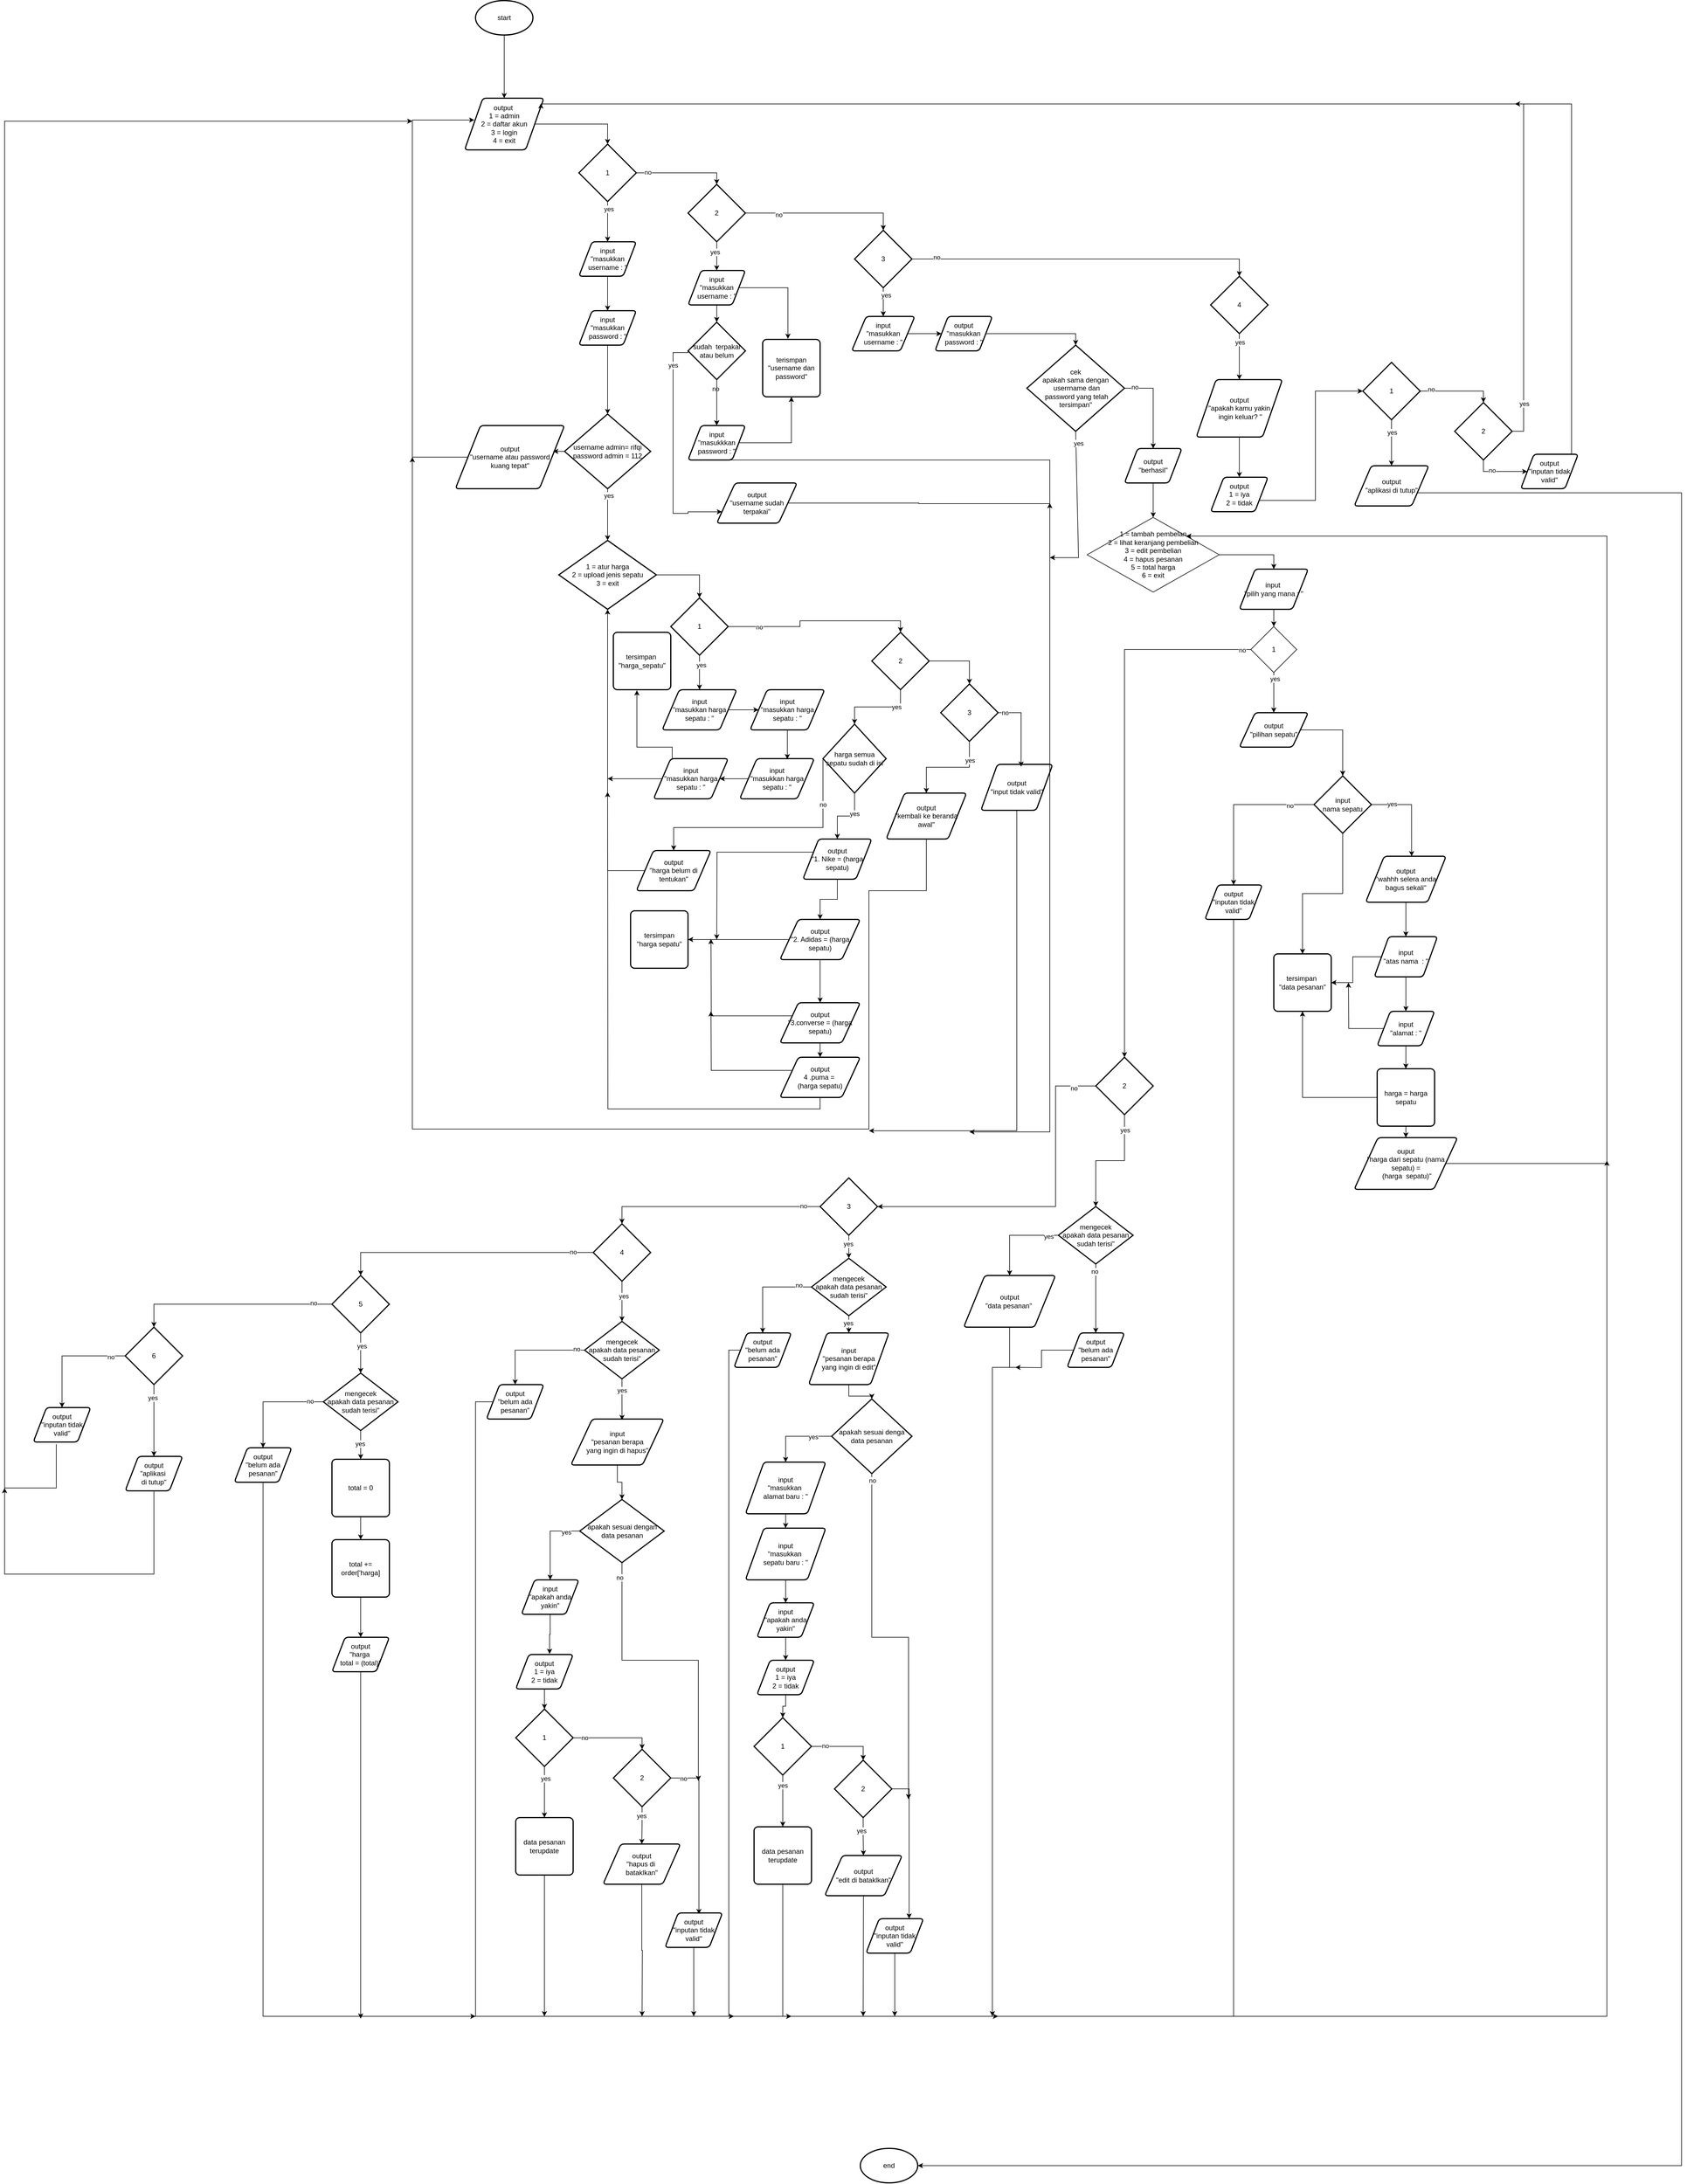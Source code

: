 <mxfile version="24.7.17">
  <diagram name="Page-1" id="K3lNYrYrCFpCGK9Qxk9c">
    <mxGraphModel dx="1970" dy="1568" grid="1" gridSize="10" guides="1" tooltips="1" connect="1" arrows="1" fold="1" page="1" pageScale="1" pageWidth="850" pageHeight="1100" math="0" shadow="0">
      <root>
        <mxCell id="0" />
        <mxCell id="1" parent="0" />
        <mxCell id="q6-_gg7JjcLtQKsQrjJr-6" style="edgeStyle=orthogonalEdgeStyle;rounded=0;orthogonalLoop=1;jettySize=auto;html=1;exitX=0.5;exitY=1;exitDx=0;exitDy=0;exitPerimeter=0;entryX=0.5;entryY=0;entryDx=0;entryDy=0;" parent="1" source="q6-_gg7JjcLtQKsQrjJr-1" target="q6-_gg7JjcLtQKsQrjJr-5" edge="1">
          <mxGeometry relative="1" as="geometry" />
        </mxCell>
        <mxCell id="q6-_gg7JjcLtQKsQrjJr-1" value="start" style="strokeWidth=2;html=1;shape=mxgraph.flowchart.start_1;whiteSpace=wrap;" parent="1" vertex="1">
          <mxGeometry x="370" y="-130" width="100" height="60" as="geometry" />
        </mxCell>
        <mxCell id="q6-_gg7JjcLtQKsQrjJr-15" style="edgeStyle=orthogonalEdgeStyle;rounded=0;orthogonalLoop=1;jettySize=auto;html=1;exitX=0.5;exitY=1;exitDx=0;exitDy=0;exitPerimeter=0;entryX=0.5;entryY=0;entryDx=0;entryDy=0;" parent="1" source="q6-_gg7JjcLtQKsQrjJr-2" target="q6-_gg7JjcLtQKsQrjJr-10" edge="1">
          <mxGeometry relative="1" as="geometry" />
        </mxCell>
        <mxCell id="q6-_gg7JjcLtQKsQrjJr-77" value="yes" style="edgeLabel;html=1;align=center;verticalAlign=middle;resizable=0;points=[];" parent="q6-_gg7JjcLtQKsQrjJr-15" vertex="1" connectable="0">
          <mxGeometry x="-0.629" y="2" relative="1" as="geometry">
            <mxPoint as="offset" />
          </mxGeometry>
        </mxCell>
        <mxCell id="q6-_gg7JjcLtQKsQrjJr-2" value="1" style="strokeWidth=2;html=1;shape=mxgraph.flowchart.decision;whiteSpace=wrap;" parent="1" vertex="1">
          <mxGeometry x="550" y="120" width="100" height="100" as="geometry" />
        </mxCell>
        <mxCell id="q6-_gg7JjcLtQKsQrjJr-5" value="output&amp;nbsp;&lt;div&gt;1 = admin&lt;div&gt;2 = daftar akun&lt;/div&gt;&lt;div&gt;3 = login&lt;/div&gt;&lt;div&gt;4 = exit&lt;/div&gt;&lt;/div&gt;" style="shape=parallelogram;html=1;strokeWidth=2;perimeter=parallelogramPerimeter;whiteSpace=wrap;rounded=1;arcSize=12;size=0.23;" parent="1" vertex="1">
          <mxGeometry x="351" y="40" width="138" height="90" as="geometry" />
        </mxCell>
        <mxCell id="q6-_gg7JjcLtQKsQrjJr-7" style="edgeStyle=orthogonalEdgeStyle;rounded=0;orthogonalLoop=1;jettySize=auto;html=1;exitX=1;exitY=0.5;exitDx=0;exitDy=0;entryX=0.5;entryY=0;entryDx=0;entryDy=0;entryPerimeter=0;" parent="1" source="q6-_gg7JjcLtQKsQrjJr-5" target="q6-_gg7JjcLtQKsQrjJr-2" edge="1">
          <mxGeometry relative="1" as="geometry" />
        </mxCell>
        <mxCell id="q6-_gg7JjcLtQKsQrjJr-13" style="edgeStyle=orthogonalEdgeStyle;rounded=0;orthogonalLoop=1;jettySize=auto;html=1;exitX=0.5;exitY=1;exitDx=0;exitDy=0;" parent="1" source="q6-_gg7JjcLtQKsQrjJr-10" target="q6-_gg7JjcLtQKsQrjJr-12" edge="1">
          <mxGeometry relative="1" as="geometry" />
        </mxCell>
        <mxCell id="q6-_gg7JjcLtQKsQrjJr-10" value="input&lt;div&gt;&quot;masukkan username : &quot;&lt;/div&gt;" style="shape=parallelogram;html=1;strokeWidth=2;perimeter=parallelogramPerimeter;whiteSpace=wrap;rounded=1;arcSize=12;size=0.23;" parent="1" vertex="1">
          <mxGeometry x="550" y="290" width="100" height="60" as="geometry" />
        </mxCell>
        <mxCell id="q6-_gg7JjcLtQKsQrjJr-12" value="input&lt;div&gt;&quot;masukkan password : &quot;&lt;/div&gt;" style="shape=parallelogram;html=1;strokeWidth=2;perimeter=parallelogramPerimeter;whiteSpace=wrap;rounded=1;arcSize=12;size=0.23;" parent="1" vertex="1">
          <mxGeometry x="550" y="410" width="100" height="60" as="geometry" />
        </mxCell>
        <mxCell id="q6-_gg7JjcLtQKsQrjJr-14" value="username admin= rifqi&lt;div&gt;password admin = 112&lt;/div&gt;" style="strokeWidth=2;html=1;shape=mxgraph.flowchart.decision;whiteSpace=wrap;" parent="1" vertex="1">
          <mxGeometry x="525" y="590" width="150" height="130" as="geometry" />
        </mxCell>
        <mxCell id="q6-_gg7JjcLtQKsQrjJr-16" style="edgeStyle=orthogonalEdgeStyle;rounded=0;orthogonalLoop=1;jettySize=auto;html=1;exitX=0.5;exitY=1;exitDx=0;exitDy=0;entryX=0.5;entryY=0;entryDx=0;entryDy=0;entryPerimeter=0;" parent="1" source="q6-_gg7JjcLtQKsQrjJr-12" target="q6-_gg7JjcLtQKsQrjJr-14" edge="1">
          <mxGeometry relative="1" as="geometry" />
        </mxCell>
        <mxCell id="q6-_gg7JjcLtQKsQrjJr-20" value="output&lt;div&gt;&quot;username atau password&lt;/div&gt;&lt;div&gt;kuang tepat&quot;&lt;/div&gt;" style="shape=parallelogram;html=1;strokeWidth=2;perimeter=parallelogramPerimeter;whiteSpace=wrap;rounded=1;arcSize=12;size=0.23;" parent="1" vertex="1">
          <mxGeometry x="335" y="610" width="190" height="110" as="geometry" />
        </mxCell>
        <mxCell id="q6-_gg7JjcLtQKsQrjJr-26" value="1 = atur harga&lt;div&gt;2 = upload jenis sepatu&lt;/div&gt;&lt;div&gt;3 = exit&lt;/div&gt;" style="strokeWidth=2;html=1;shape=mxgraph.flowchart.decision;whiteSpace=wrap;" parent="1" vertex="1">
          <mxGeometry x="515" y="810" width="170" height="120" as="geometry" />
        </mxCell>
        <mxCell id="q6-_gg7JjcLtQKsQrjJr-27" style="edgeStyle=orthogonalEdgeStyle;rounded=0;orthogonalLoop=1;jettySize=auto;html=1;exitX=0.5;exitY=1;exitDx=0;exitDy=0;exitPerimeter=0;entryX=0.5;entryY=0;entryDx=0;entryDy=0;entryPerimeter=0;" parent="1" source="q6-_gg7JjcLtQKsQrjJr-14" target="q6-_gg7JjcLtQKsQrjJr-26" edge="1">
          <mxGeometry relative="1" as="geometry" />
        </mxCell>
        <mxCell id="q6-_gg7JjcLtQKsQrjJr-28" value="yes" style="edgeLabel;html=1;align=center;verticalAlign=middle;resizable=0;points=[];" parent="q6-_gg7JjcLtQKsQrjJr-27" vertex="1" connectable="0">
          <mxGeometry x="-0.733" y="2" relative="1" as="geometry">
            <mxPoint as="offset" />
          </mxGeometry>
        </mxCell>
        <mxCell id="q6-_gg7JjcLtQKsQrjJr-35" style="edgeStyle=orthogonalEdgeStyle;rounded=0;orthogonalLoop=1;jettySize=auto;html=1;exitX=0.5;exitY=1;exitDx=0;exitDy=0;exitPerimeter=0;entryX=0.5;entryY=0;entryDx=0;entryDy=0;" parent="1" source="q6-_gg7JjcLtQKsQrjJr-31" target="q6-_gg7JjcLtQKsQrjJr-33" edge="1">
          <mxGeometry relative="1" as="geometry" />
        </mxCell>
        <mxCell id="q6-_gg7JjcLtQKsQrjJr-37" value="yes" style="edgeLabel;html=1;align=center;verticalAlign=middle;resizable=0;points=[];" parent="q6-_gg7JjcLtQKsQrjJr-35" vertex="1" connectable="0">
          <mxGeometry x="-0.433" y="3" relative="1" as="geometry">
            <mxPoint as="offset" />
          </mxGeometry>
        </mxCell>
        <mxCell id="q6-_gg7JjcLtQKsQrjJr-31" value="1" style="strokeWidth=2;html=1;shape=mxgraph.flowchart.decision;whiteSpace=wrap;" parent="1" vertex="1">
          <mxGeometry x="710" y="910" width="100" height="100" as="geometry" />
        </mxCell>
        <mxCell id="q6-_gg7JjcLtQKsQrjJr-32" style="edgeStyle=orthogonalEdgeStyle;rounded=0;orthogonalLoop=1;jettySize=auto;html=1;exitX=1;exitY=0.5;exitDx=0;exitDy=0;exitPerimeter=0;entryX=0.5;entryY=0;entryDx=0;entryDy=0;entryPerimeter=0;" parent="1" source="q6-_gg7JjcLtQKsQrjJr-26" target="q6-_gg7JjcLtQKsQrjJr-31" edge="1">
          <mxGeometry relative="1" as="geometry" />
        </mxCell>
        <mxCell id="3FB1UxscVVJBpDb7sBLt-4" style="edgeStyle=orthogonalEdgeStyle;rounded=0;orthogonalLoop=1;jettySize=auto;html=1;exitX=1;exitY=0.5;exitDx=0;exitDy=0;entryX=0;entryY=0.5;entryDx=0;entryDy=0;" edge="1" parent="1" source="q6-_gg7JjcLtQKsQrjJr-33" target="3FB1UxscVVJBpDb7sBLt-2">
          <mxGeometry relative="1" as="geometry" />
        </mxCell>
        <mxCell id="q6-_gg7JjcLtQKsQrjJr-33" value="input&lt;div&gt;&quot;masukkan harga sepatu : &quot;&lt;/div&gt;" style="shape=parallelogram;html=1;strokeWidth=2;perimeter=parallelogramPerimeter;whiteSpace=wrap;rounded=1;arcSize=12;size=0.23;" parent="1" vertex="1">
          <mxGeometry x="695" y="1070" width="130" height="70" as="geometry" />
        </mxCell>
        <mxCell id="q6-_gg7JjcLtQKsQrjJr-38" value="2" style="strokeWidth=2;html=1;shape=mxgraph.flowchart.decision;whiteSpace=wrap;" parent="1" vertex="1">
          <mxGeometry x="1060" y="970" width="100" height="100" as="geometry" />
        </mxCell>
        <mxCell id="q6-_gg7JjcLtQKsQrjJr-39" style="edgeStyle=orthogonalEdgeStyle;rounded=0;orthogonalLoop=1;jettySize=auto;html=1;exitX=1;exitY=0.5;exitDx=0;exitDy=0;exitPerimeter=0;entryX=0.5;entryY=0;entryDx=0;entryDy=0;entryPerimeter=0;" parent="1" source="q6-_gg7JjcLtQKsQrjJr-31" target="q6-_gg7JjcLtQKsQrjJr-38" edge="1">
          <mxGeometry relative="1" as="geometry" />
        </mxCell>
        <mxCell id="q6-_gg7JjcLtQKsQrjJr-64" value="no" style="edgeLabel;html=1;align=center;verticalAlign=middle;resizable=0;points=[];" parent="q6-_gg7JjcLtQKsQrjJr-39" vertex="1" connectable="0">
          <mxGeometry x="-0.677" y="-1" relative="1" as="geometry">
            <mxPoint as="offset" />
          </mxGeometry>
        </mxCell>
        <mxCell id="q6-_gg7JjcLtQKsQrjJr-44" style="edgeStyle=orthogonalEdgeStyle;rounded=0;orthogonalLoop=1;jettySize=auto;html=1;exitX=0;exitY=0.5;exitDx=0;exitDy=0;exitPerimeter=0;entryX=0.5;entryY=0;entryDx=0;entryDy=0;" parent="1" source="q6-_gg7JjcLtQKsQrjJr-40" target="q6-_gg7JjcLtQKsQrjJr-43" edge="1">
          <mxGeometry relative="1" as="geometry">
            <Array as="points">
              <mxPoint x="975" y="1310" />
              <mxPoint x="715" y="1310" />
            </Array>
          </mxGeometry>
        </mxCell>
        <mxCell id="af_YAYBKjV3UKoSkGdbf-10" value="no" style="edgeLabel;html=1;align=center;verticalAlign=middle;resizable=0;points=[];" parent="q6-_gg7JjcLtQKsQrjJr-44" vertex="1" connectable="0">
          <mxGeometry x="-0.619" relative="1" as="geometry">
            <mxPoint as="offset" />
          </mxGeometry>
        </mxCell>
        <mxCell id="q6-_gg7JjcLtQKsQrjJr-47" style="edgeStyle=orthogonalEdgeStyle;rounded=0;orthogonalLoop=1;jettySize=auto;html=1;exitX=0.5;exitY=1;exitDx=0;exitDy=0;exitPerimeter=0;" parent="1" source="q6-_gg7JjcLtQKsQrjJr-40" target="q6-_gg7JjcLtQKsQrjJr-46" edge="1">
          <mxGeometry relative="1" as="geometry" />
        </mxCell>
        <mxCell id="af_YAYBKjV3UKoSkGdbf-11" value="yes" style="edgeLabel;html=1;align=center;verticalAlign=middle;resizable=0;points=[];" parent="q6-_gg7JjcLtQKsQrjJr-47" vertex="1" connectable="0">
          <mxGeometry x="-0.343" relative="1" as="geometry">
            <mxPoint as="offset" />
          </mxGeometry>
        </mxCell>
        <mxCell id="q6-_gg7JjcLtQKsQrjJr-40" value="harga semua sepatu sudah di isi" style="strokeWidth=2;html=1;shape=mxgraph.flowchart.decision;whiteSpace=wrap;" parent="1" vertex="1">
          <mxGeometry x="975" y="1130" width="110" height="120" as="geometry" />
        </mxCell>
        <mxCell id="q6-_gg7JjcLtQKsQrjJr-41" style="edgeStyle=orthogonalEdgeStyle;rounded=0;orthogonalLoop=1;jettySize=auto;html=1;exitX=0.5;exitY=1;exitDx=0;exitDy=0;exitPerimeter=0;entryX=0.5;entryY=0;entryDx=0;entryDy=0;entryPerimeter=0;" parent="1" source="q6-_gg7JjcLtQKsQrjJr-38" target="q6-_gg7JjcLtQKsQrjJr-40" edge="1">
          <mxGeometry relative="1" as="geometry" />
        </mxCell>
        <mxCell id="q6-_gg7JjcLtQKsQrjJr-63" value="yes" style="edgeLabel;html=1;align=center;verticalAlign=middle;resizable=0;points=[];" parent="q6-_gg7JjcLtQKsQrjJr-41" vertex="1" connectable="0">
          <mxGeometry x="-0.467" relative="1" as="geometry">
            <mxPoint as="offset" />
          </mxGeometry>
        </mxCell>
        <mxCell id="q6-_gg7JjcLtQKsQrjJr-45" style="edgeStyle=orthogonalEdgeStyle;rounded=0;orthogonalLoop=1;jettySize=auto;html=1;exitX=0;exitY=0.5;exitDx=0;exitDy=0;entryX=0.5;entryY=1;entryDx=0;entryDy=0;entryPerimeter=0;" parent="1" source="q6-_gg7JjcLtQKsQrjJr-43" edge="1" target="q6-_gg7JjcLtQKsQrjJr-26">
          <mxGeometry relative="1" as="geometry">
            <mxPoint x="600" y="1100" as="targetPoint" />
            <Array as="points">
              <mxPoint x="600" y="1385" />
            </Array>
          </mxGeometry>
        </mxCell>
        <mxCell id="q6-_gg7JjcLtQKsQrjJr-43" value="output&lt;div&gt;&quot;harga belum di tentukan&quot;&lt;/div&gt;" style="shape=parallelogram;html=1;strokeWidth=2;perimeter=parallelogramPerimeter;whiteSpace=wrap;rounded=1;arcSize=12;size=0.23;" parent="1" vertex="1">
          <mxGeometry x="650" y="1350" width="130" height="70" as="geometry" />
        </mxCell>
        <mxCell id="q6-_gg7JjcLtQKsQrjJr-50" style="edgeStyle=orthogonalEdgeStyle;rounded=0;orthogonalLoop=1;jettySize=auto;html=1;exitX=0.5;exitY=1;exitDx=0;exitDy=0;entryX=0.5;entryY=0;entryDx=0;entryDy=0;" parent="1" source="q6-_gg7JjcLtQKsQrjJr-46" target="q6-_gg7JjcLtQKsQrjJr-49" edge="1">
          <mxGeometry relative="1" as="geometry" />
        </mxCell>
        <mxCell id="q6-_gg7JjcLtQKsQrjJr-60" style="edgeStyle=orthogonalEdgeStyle;rounded=0;orthogonalLoop=1;jettySize=auto;html=1;exitX=0;exitY=0.25;exitDx=0;exitDy=0;" parent="1" edge="1" source="q6-_gg7JjcLtQKsQrjJr-46">
          <mxGeometry relative="1" as="geometry">
            <mxPoint x="790" y="1505" as="targetPoint" />
            <mxPoint x="868.565" y="1347.915" as="sourcePoint" />
          </mxGeometry>
        </mxCell>
        <mxCell id="q6-_gg7JjcLtQKsQrjJr-46" value="output&lt;div&gt;&quot;1. Nike = (harga sepatu)&lt;/div&gt;" style="shape=parallelogram;html=1;strokeWidth=2;perimeter=parallelogramPerimeter;whiteSpace=wrap;rounded=1;arcSize=12;size=0.23;" parent="1" vertex="1">
          <mxGeometry x="940" y="1330" width="120" height="70" as="geometry" />
        </mxCell>
        <mxCell id="q6-_gg7JjcLtQKsQrjJr-52" style="edgeStyle=orthogonalEdgeStyle;rounded=0;orthogonalLoop=1;jettySize=auto;html=1;exitX=0.5;exitY=1;exitDx=0;exitDy=0;entryX=0.5;entryY=0;entryDx=0;entryDy=0;" parent="1" source="q6-_gg7JjcLtQKsQrjJr-49" target="q6-_gg7JjcLtQKsQrjJr-51" edge="1">
          <mxGeometry relative="1" as="geometry" />
        </mxCell>
        <mxCell id="q6-_gg7JjcLtQKsQrjJr-87" style="edgeStyle=orthogonalEdgeStyle;rounded=0;orthogonalLoop=1;jettySize=auto;html=1;exitX=0;exitY=0.5;exitDx=0;exitDy=0;entryX=1;entryY=0.5;entryDx=0;entryDy=0;" parent="1" source="q6-_gg7JjcLtQKsQrjJr-49" target="q6-_gg7JjcLtQKsQrjJr-86" edge="1">
          <mxGeometry relative="1" as="geometry" />
        </mxCell>
        <mxCell id="q6-_gg7JjcLtQKsQrjJr-49" value="output&lt;div&gt;&quot;2. Adidas = (harga sepatu)&lt;/div&gt;" style="shape=parallelogram;html=1;strokeWidth=2;perimeter=parallelogramPerimeter;whiteSpace=wrap;rounded=1;arcSize=12;size=0.23;" parent="1" vertex="1">
          <mxGeometry x="900" y="1470" width="140" height="70" as="geometry" />
        </mxCell>
        <mxCell id="q6-_gg7JjcLtQKsQrjJr-55" style="edgeStyle=orthogonalEdgeStyle;rounded=0;orthogonalLoop=1;jettySize=auto;html=1;exitX=0.5;exitY=1;exitDx=0;exitDy=0;entryX=0.5;entryY=0;entryDx=0;entryDy=0;" parent="1" source="q6-_gg7JjcLtQKsQrjJr-51" target="q6-_gg7JjcLtQKsQrjJr-54" edge="1">
          <mxGeometry relative="1" as="geometry" />
        </mxCell>
        <mxCell id="q6-_gg7JjcLtQKsQrjJr-61" style="edgeStyle=orthogonalEdgeStyle;rounded=0;orthogonalLoop=1;jettySize=auto;html=1;exitX=0;exitY=0.25;exitDx=0;exitDy=0;" parent="1" edge="1" source="q6-_gg7JjcLtQKsQrjJr-51">
          <mxGeometry relative="1" as="geometry">
            <mxPoint x="780" y="1504" as="targetPoint" />
            <mxPoint x="856.1" y="1629" as="sourcePoint" />
          </mxGeometry>
        </mxCell>
        <mxCell id="q6-_gg7JjcLtQKsQrjJr-51" value="output&lt;div&gt;&quot;3.converse = (harga sepatu)&lt;/div&gt;" style="shape=parallelogram;html=1;strokeWidth=2;perimeter=parallelogramPerimeter;whiteSpace=wrap;rounded=1;arcSize=12;size=0.23;" parent="1" vertex="1">
          <mxGeometry x="900" y="1615" width="140" height="70" as="geometry" />
        </mxCell>
        <mxCell id="q6-_gg7JjcLtQKsQrjJr-56" style="edgeStyle=orthogonalEdgeStyle;rounded=0;orthogonalLoop=1;jettySize=auto;html=1;exitX=0.5;exitY=1;exitDx=0;exitDy=0;" parent="1" source="q6-_gg7JjcLtQKsQrjJr-54" edge="1">
          <mxGeometry relative="1" as="geometry">
            <mxPoint x="600" y="1248" as="targetPoint" />
          </mxGeometry>
        </mxCell>
        <mxCell id="q6-_gg7JjcLtQKsQrjJr-62" style="edgeStyle=orthogonalEdgeStyle;rounded=0;orthogonalLoop=1;jettySize=auto;html=1;exitX=0;exitY=0.25;exitDx=0;exitDy=0;" parent="1" source="q6-_gg7JjcLtQKsQrjJr-54" edge="1">
          <mxGeometry relative="1" as="geometry">
            <mxPoint x="780" y="1630" as="targetPoint" />
          </mxGeometry>
        </mxCell>
        <mxCell id="q6-_gg7JjcLtQKsQrjJr-54" value="output&lt;div&gt;4 .puma =&amp;nbsp;&lt;/div&gt;&lt;div&gt;(harga sepatu)&lt;/div&gt;" style="shape=parallelogram;html=1;strokeWidth=2;perimeter=parallelogramPerimeter;whiteSpace=wrap;rounded=1;arcSize=12;size=0.23;" parent="1" vertex="1">
          <mxGeometry x="900" y="1710" width="140" height="70" as="geometry" />
        </mxCell>
        <mxCell id="q6-_gg7JjcLtQKsQrjJr-70" style="edgeStyle=orthogonalEdgeStyle;rounded=0;orthogonalLoop=1;jettySize=auto;html=1;exitX=0.5;exitY=1;exitDx=0;exitDy=0;exitPerimeter=0;entryX=0.5;entryY=0;entryDx=0;entryDy=0;" parent="1" source="q6-_gg7JjcLtQKsQrjJr-65" target="q6-_gg7JjcLtQKsQrjJr-67" edge="1">
          <mxGeometry relative="1" as="geometry" />
        </mxCell>
        <mxCell id="q6-_gg7JjcLtQKsQrjJr-71" value="yes" style="edgeLabel;html=1;align=center;verticalAlign=middle;resizable=0;points=[];" parent="q6-_gg7JjcLtQKsQrjJr-70" vertex="1" connectable="0">
          <mxGeometry x="-0.6" y="1" relative="1" as="geometry">
            <mxPoint as="offset" />
          </mxGeometry>
        </mxCell>
        <mxCell id="q6-_gg7JjcLtQKsQrjJr-65" value="3" style="strokeWidth=2;html=1;shape=mxgraph.flowchart.decision;whiteSpace=wrap;" parent="1" vertex="1">
          <mxGeometry x="1180" y="1060" width="100" height="100" as="geometry" />
        </mxCell>
        <mxCell id="q6-_gg7JjcLtQKsQrjJr-66" style="edgeStyle=orthogonalEdgeStyle;rounded=0;orthogonalLoop=1;jettySize=auto;html=1;exitX=1;exitY=0.5;exitDx=0;exitDy=0;exitPerimeter=0;entryX=0.5;entryY=0;entryDx=0;entryDy=0;entryPerimeter=0;" parent="1" source="q6-_gg7JjcLtQKsQrjJr-38" target="q6-_gg7JjcLtQKsQrjJr-65" edge="1">
          <mxGeometry relative="1" as="geometry" />
        </mxCell>
        <mxCell id="q6-_gg7JjcLtQKsQrjJr-69" style="edgeStyle=orthogonalEdgeStyle;rounded=0;orthogonalLoop=1;jettySize=auto;html=1;exitX=0.5;exitY=1;exitDx=0;exitDy=0;" parent="1" edge="1" source="q6-_gg7JjcLtQKsQrjJr-67">
          <mxGeometry relative="1" as="geometry">
            <mxPoint x="260" y="665" as="targetPoint" />
            <mxPoint x="1055" y="1294" as="sourcePoint" />
            <Array as="points">
              <mxPoint x="1155" y="1420" />
              <mxPoint x="1055" y="1420" />
              <mxPoint x="1055" y="1835" />
              <mxPoint x="260" y="1835" />
            </Array>
          </mxGeometry>
        </mxCell>
        <mxCell id="q6-_gg7JjcLtQKsQrjJr-67" value="output&lt;div&gt;&quot;kembali ke beranda awal&quot;&lt;/div&gt;" style="shape=parallelogram;html=1;strokeWidth=2;perimeter=parallelogramPerimeter;whiteSpace=wrap;rounded=1;arcSize=12;size=0.23;" parent="1" vertex="1">
          <mxGeometry x="1085" y="1250" width="140" height="80" as="geometry" />
        </mxCell>
        <mxCell id="q6-_gg7JjcLtQKsQrjJr-75" style="edgeStyle=orthogonalEdgeStyle;rounded=0;orthogonalLoop=1;jettySize=auto;html=1;exitX=0.5;exitY=1;exitDx=0;exitDy=0;" parent="1" edge="1" source="q6-_gg7JjcLtQKsQrjJr-72">
          <mxGeometry relative="1" as="geometry">
            <mxPoint x="1055" y="1838" as="targetPoint" />
            <mxPoint x="1232.5" y="1268" as="sourcePoint" />
            <Array as="points">
              <mxPoint x="1313" y="1838" />
            </Array>
          </mxGeometry>
        </mxCell>
        <mxCell id="q6-_gg7JjcLtQKsQrjJr-72" value="output&lt;div&gt;&quot;input tidak valid&quot;&lt;/div&gt;" style="shape=parallelogram;html=1;strokeWidth=2;perimeter=parallelogramPerimeter;whiteSpace=wrap;rounded=1;arcSize=12;size=0.23;" parent="1" vertex="1">
          <mxGeometry x="1250" y="1200" width="125" height="80" as="geometry" />
        </mxCell>
        <mxCell id="q6-_gg7JjcLtQKsQrjJr-74" style="edgeStyle=orthogonalEdgeStyle;rounded=0;orthogonalLoop=1;jettySize=auto;html=1;exitX=1;exitY=0.5;exitDx=0;exitDy=0;exitPerimeter=0;entryX=0.56;entryY=0.05;entryDx=0;entryDy=0;entryPerimeter=0;" parent="1" source="q6-_gg7JjcLtQKsQrjJr-65" target="q6-_gg7JjcLtQKsQrjJr-72" edge="1">
          <mxGeometry relative="1" as="geometry" />
        </mxCell>
        <mxCell id="q6-_gg7JjcLtQKsQrjJr-76" value="no" style="edgeLabel;html=1;align=center;verticalAlign=middle;resizable=0;points=[];" parent="q6-_gg7JjcLtQKsQrjJr-74" vertex="1" connectable="0">
          <mxGeometry x="-0.829" relative="1" as="geometry">
            <mxPoint as="offset" />
          </mxGeometry>
        </mxCell>
        <mxCell id="q6-_gg7JjcLtQKsQrjJr-82" style="edgeStyle=orthogonalEdgeStyle;rounded=0;orthogonalLoop=1;jettySize=auto;html=1;exitX=0.5;exitY=1;exitDx=0;exitDy=0;exitPerimeter=0;entryX=0.5;entryY=0;entryDx=0;entryDy=0;" parent="1" source="q6-_gg7JjcLtQKsQrjJr-78" target="q6-_gg7JjcLtQKsQrjJr-80" edge="1">
          <mxGeometry relative="1" as="geometry" />
        </mxCell>
        <mxCell id="af_YAYBKjV3UKoSkGdbf-267" value="yes" style="edgeLabel;html=1;align=center;verticalAlign=middle;resizable=0;points=[];" parent="q6-_gg7JjcLtQKsQrjJr-82" vertex="1" connectable="0">
          <mxGeometry x="-0.28" y="-3" relative="1" as="geometry">
            <mxPoint as="offset" />
          </mxGeometry>
        </mxCell>
        <mxCell id="q6-_gg7JjcLtQKsQrjJr-78" value="2" style="strokeWidth=2;html=1;shape=mxgraph.flowchart.decision;whiteSpace=wrap;" parent="1" vertex="1">
          <mxGeometry x="740" y="190" width="100" height="100" as="geometry" />
        </mxCell>
        <mxCell id="q6-_gg7JjcLtQKsQrjJr-79" style="edgeStyle=orthogonalEdgeStyle;rounded=0;orthogonalLoop=1;jettySize=auto;html=1;exitX=1;exitY=0.5;exitDx=0;exitDy=0;exitPerimeter=0;entryX=0.5;entryY=0;entryDx=0;entryDy=0;entryPerimeter=0;" parent="1" source="q6-_gg7JjcLtQKsQrjJr-2" target="q6-_gg7JjcLtQKsQrjJr-78" edge="1">
          <mxGeometry relative="1" as="geometry" />
        </mxCell>
        <mxCell id="af_YAYBKjV3UKoSkGdbf-266" value="no" style="edgeLabel;html=1;align=center;verticalAlign=middle;resizable=0;points=[];" parent="q6-_gg7JjcLtQKsQrjJr-79" vertex="1" connectable="0">
          <mxGeometry x="-0.75" y="1" relative="1" as="geometry">
            <mxPoint as="offset" />
          </mxGeometry>
        </mxCell>
        <mxCell id="q6-_gg7JjcLtQKsQrjJr-80" value="input&lt;div&gt;&quot;masukkan username : &quot;&lt;/div&gt;" style="shape=parallelogram;html=1;strokeWidth=2;perimeter=parallelogramPerimeter;whiteSpace=wrap;rounded=1;arcSize=12;size=0.23;" parent="1" vertex="1">
          <mxGeometry x="740" y="340" width="100" height="60" as="geometry" />
        </mxCell>
        <mxCell id="q6-_gg7JjcLtQKsQrjJr-88" style="edgeStyle=orthogonalEdgeStyle;rounded=0;orthogonalLoop=1;jettySize=auto;html=1;exitX=1;exitY=0.5;exitDx=0;exitDy=0;entryX=0.5;entryY=1;entryDx=0;entryDy=0;" parent="1" source="q6-_gg7JjcLtQKsQrjJr-83" target="q6-_gg7JjcLtQKsQrjJr-85" edge="1">
          <mxGeometry relative="1" as="geometry" />
        </mxCell>
        <mxCell id="q6-_gg7JjcLtQKsQrjJr-98" style="edgeStyle=orthogonalEdgeStyle;rounded=0;orthogonalLoop=1;jettySize=auto;html=1;exitX=0.5;exitY=1;exitDx=0;exitDy=0;" parent="1" source="q6-_gg7JjcLtQKsQrjJr-83" edge="1">
          <mxGeometry relative="1" as="geometry">
            <mxPoint x="1230" y="1840" as="targetPoint" />
            <Array as="points">
              <mxPoint x="1370" y="670" />
              <mxPoint x="1370" y="1840" />
            </Array>
          </mxGeometry>
        </mxCell>
        <mxCell id="q6-_gg7JjcLtQKsQrjJr-83" value="input&lt;div&gt;&quot;masukkkan password : &quot;&lt;/div&gt;" style="shape=parallelogram;html=1;strokeWidth=2;perimeter=parallelogramPerimeter;whiteSpace=wrap;rounded=1;arcSize=12;size=0.23;" parent="1" vertex="1">
          <mxGeometry x="740" y="610" width="100" height="60" as="geometry" />
        </mxCell>
        <mxCell id="q6-_gg7JjcLtQKsQrjJr-85" value="terismpan&lt;div&gt;&quot;username dan password&quot;&lt;/div&gt;" style="rounded=1;whiteSpace=wrap;html=1;absoluteArcSize=1;arcSize=14;strokeWidth=2;" parent="1" vertex="1">
          <mxGeometry x="870" y="460" width="100" height="100" as="geometry" />
        </mxCell>
        <mxCell id="q6-_gg7JjcLtQKsQrjJr-86" value="tersimpan&lt;div&gt;&quot;harga sepatu&quot;&lt;/div&gt;" style="rounded=1;whiteSpace=wrap;html=1;absoluteArcSize=1;arcSize=14;strokeWidth=2;" parent="1" vertex="1">
          <mxGeometry x="640" y="1455" width="100" height="100" as="geometry" />
        </mxCell>
        <mxCell id="q6-_gg7JjcLtQKsQrjJr-89" style="edgeStyle=orthogonalEdgeStyle;rounded=0;orthogonalLoop=1;jettySize=auto;html=1;exitX=1;exitY=0.5;exitDx=0;exitDy=0;entryX=0.44;entryY=-0.01;entryDx=0;entryDy=0;entryPerimeter=0;" parent="1" source="q6-_gg7JjcLtQKsQrjJr-80" target="q6-_gg7JjcLtQKsQrjJr-85" edge="1">
          <mxGeometry relative="1" as="geometry" />
        </mxCell>
        <mxCell id="q6-_gg7JjcLtQKsQrjJr-93" style="edgeStyle=orthogonalEdgeStyle;rounded=0;orthogonalLoop=1;jettySize=auto;html=1;exitX=0.5;exitY=1;exitDx=0;exitDy=0;exitPerimeter=0;entryX=0.5;entryY=0;entryDx=0;entryDy=0;" parent="1" source="q6-_gg7JjcLtQKsQrjJr-91" target="q6-_gg7JjcLtQKsQrjJr-83" edge="1">
          <mxGeometry relative="1" as="geometry" />
        </mxCell>
        <mxCell id="q6-_gg7JjcLtQKsQrjJr-94" value="no" style="edgeLabel;html=1;align=center;verticalAlign=middle;resizable=0;points=[];" parent="q6-_gg7JjcLtQKsQrjJr-93" vertex="1" connectable="0">
          <mxGeometry x="-0.6" y="-2" relative="1" as="geometry">
            <mxPoint as="offset" />
          </mxGeometry>
        </mxCell>
        <mxCell id="q6-_gg7JjcLtQKsQrjJr-97" style="edgeStyle=orthogonalEdgeStyle;rounded=0;orthogonalLoop=1;jettySize=auto;html=1;exitX=0;exitY=0.5;exitDx=0;exitDy=0;exitPerimeter=0;entryX=0;entryY=0.75;entryDx=0;entryDy=0;" parent="1" source="q6-_gg7JjcLtQKsQrjJr-91" target="q6-_gg7JjcLtQKsQrjJr-96" edge="1">
          <mxGeometry relative="1" as="geometry">
            <mxPoint x="734" y="483" as="sourcePoint" />
            <mxPoint x="750.1" y="758" as="targetPoint" />
            <Array as="points">
              <mxPoint x="740" y="483" />
              <mxPoint x="714" y="483" />
              <mxPoint x="714" y="763" />
              <mxPoint x="740" y="763" />
              <mxPoint x="740" y="760" />
            </Array>
          </mxGeometry>
        </mxCell>
        <mxCell id="af_YAYBKjV3UKoSkGdbf-14" value="yes" style="edgeLabel;html=1;align=center;verticalAlign=middle;resizable=0;points=[];" parent="q6-_gg7JjcLtQKsQrjJr-97" vertex="1" connectable="0">
          <mxGeometry x="-0.743" relative="1" as="geometry">
            <mxPoint as="offset" />
          </mxGeometry>
        </mxCell>
        <mxCell id="af_YAYBKjV3UKoSkGdbf-12" value="" style="edgeStyle=orthogonalEdgeStyle;rounded=0;orthogonalLoop=1;jettySize=auto;html=1;" parent="1" source="q6-_gg7JjcLtQKsQrjJr-91" target="q6-_gg7JjcLtQKsQrjJr-83" edge="1">
          <mxGeometry relative="1" as="geometry" />
        </mxCell>
        <mxCell id="q6-_gg7JjcLtQKsQrjJr-91" value="sudah&amp;nbsp; terpakai atau belum" style="strokeWidth=2;html=1;shape=mxgraph.flowchart.decision;whiteSpace=wrap;" parent="1" vertex="1">
          <mxGeometry x="740" y="430" width="100" height="100" as="geometry" />
        </mxCell>
        <mxCell id="q6-_gg7JjcLtQKsQrjJr-92" style="edgeStyle=orthogonalEdgeStyle;rounded=0;orthogonalLoop=1;jettySize=auto;html=1;exitX=0.5;exitY=1;exitDx=0;exitDy=0;entryX=0.5;entryY=0;entryDx=0;entryDy=0;entryPerimeter=0;" parent="1" source="q6-_gg7JjcLtQKsQrjJr-80" target="q6-_gg7JjcLtQKsQrjJr-91" edge="1">
          <mxGeometry relative="1" as="geometry" />
        </mxCell>
        <mxCell id="q6-_gg7JjcLtQKsQrjJr-99" style="edgeStyle=orthogonalEdgeStyle;rounded=0;orthogonalLoop=1;jettySize=auto;html=1;exitX=1;exitY=0.5;exitDx=0;exitDy=0;" parent="1" source="q6-_gg7JjcLtQKsQrjJr-96" edge="1">
          <mxGeometry relative="1" as="geometry">
            <mxPoint x="1370" y="745" as="targetPoint" />
            <Array as="points">
              <mxPoint x="1142" y="745" />
              <mxPoint x="1142" y="746" />
            </Array>
          </mxGeometry>
        </mxCell>
        <mxCell id="q6-_gg7JjcLtQKsQrjJr-96" value="output&lt;div&gt;&quot;username sudah terpakai&quot;&lt;/div&gt;" style="shape=parallelogram;html=1;strokeWidth=2;perimeter=parallelogramPerimeter;whiteSpace=wrap;rounded=1;arcSize=12;size=0.23;" parent="1" vertex="1">
          <mxGeometry x="790" y="710" width="140" height="70" as="geometry" />
        </mxCell>
        <mxCell id="q6-_gg7JjcLtQKsQrjJr-104" style="edgeStyle=orthogonalEdgeStyle;rounded=0;orthogonalLoop=1;jettySize=auto;html=1;exitX=0.5;exitY=1;exitDx=0;exitDy=0;exitPerimeter=0;entryX=0.5;entryY=0;entryDx=0;entryDy=0;" parent="1" source="q6-_gg7JjcLtQKsQrjJr-100" target="q6-_gg7JjcLtQKsQrjJr-102" edge="1">
          <mxGeometry relative="1" as="geometry" />
        </mxCell>
        <mxCell id="af_YAYBKjV3UKoSkGdbf-269" value="yes" style="edgeLabel;html=1;align=center;verticalAlign=middle;resizable=0;points=[];" parent="q6-_gg7JjcLtQKsQrjJr-104" vertex="1" connectable="0">
          <mxGeometry x="-0.48" y="5" relative="1" as="geometry">
            <mxPoint as="offset" />
          </mxGeometry>
        </mxCell>
        <mxCell id="q6-_gg7JjcLtQKsQrjJr-100" value="3" style="strokeWidth=2;html=1;shape=mxgraph.flowchart.decision;whiteSpace=wrap;" parent="1" vertex="1">
          <mxGeometry x="1030" y="270" width="100" height="100" as="geometry" />
        </mxCell>
        <mxCell id="q6-_gg7JjcLtQKsQrjJr-101" style="edgeStyle=orthogonalEdgeStyle;rounded=0;orthogonalLoop=1;jettySize=auto;html=1;exitX=1;exitY=0.5;exitDx=0;exitDy=0;exitPerimeter=0;entryX=0.5;entryY=0;entryDx=0;entryDy=0;entryPerimeter=0;" parent="1" source="q6-_gg7JjcLtQKsQrjJr-78" target="q6-_gg7JjcLtQKsQrjJr-100" edge="1">
          <mxGeometry relative="1" as="geometry" />
        </mxCell>
        <mxCell id="af_YAYBKjV3UKoSkGdbf-268" value="no" style="edgeLabel;html=1;align=center;verticalAlign=middle;resizable=0;points=[];" parent="q6-_gg7JjcLtQKsQrjJr-101" vertex="1" connectable="0">
          <mxGeometry x="-0.57" y="-3" relative="1" as="geometry">
            <mxPoint as="offset" />
          </mxGeometry>
        </mxCell>
        <mxCell id="q6-_gg7JjcLtQKsQrjJr-107" style="edgeStyle=orthogonalEdgeStyle;rounded=0;orthogonalLoop=1;jettySize=auto;html=1;exitX=1;exitY=0.5;exitDx=0;exitDy=0;entryX=0;entryY=0.5;entryDx=0;entryDy=0;" parent="1" source="q6-_gg7JjcLtQKsQrjJr-102" target="q6-_gg7JjcLtQKsQrjJr-106" edge="1">
          <mxGeometry relative="1" as="geometry" />
        </mxCell>
        <mxCell id="q6-_gg7JjcLtQKsQrjJr-102" value="input&lt;div&gt;&quot;masukkan username : &quot;&lt;/div&gt;" style="shape=parallelogram;html=1;strokeWidth=2;perimeter=parallelogramPerimeter;whiteSpace=wrap;rounded=1;arcSize=12;size=0.23;" parent="1" vertex="1">
          <mxGeometry x="1025" y="420" width="110" height="60" as="geometry" />
        </mxCell>
        <mxCell id="q6-_gg7JjcLtQKsQrjJr-106" value="output&lt;div&gt;&quot;masukkan password : &quot;&lt;/div&gt;" style="shape=parallelogram;html=1;strokeWidth=2;perimeter=parallelogramPerimeter;whiteSpace=wrap;rounded=1;arcSize=12;size=0.23;" parent="1" vertex="1">
          <mxGeometry x="1170" y="420" width="100" height="60" as="geometry" />
        </mxCell>
        <mxCell id="q6-_gg7JjcLtQKsQrjJr-116" style="edgeStyle=orthogonalEdgeStyle;rounded=0;orthogonalLoop=1;jettySize=auto;html=1;exitX=1;exitY=0.5;exitDx=0;exitDy=0;exitPerimeter=0;entryX=0.5;entryY=0;entryDx=0;entryDy=0;" parent="1" source="q6-_gg7JjcLtQKsQrjJr-108" target="q6-_gg7JjcLtQKsQrjJr-115" edge="1">
          <mxGeometry relative="1" as="geometry" />
        </mxCell>
        <mxCell id="q6-_gg7JjcLtQKsQrjJr-118" value="no" style="edgeLabel;html=1;align=center;verticalAlign=middle;resizable=0;points=[];" parent="q6-_gg7JjcLtQKsQrjJr-116" vertex="1" connectable="0">
          <mxGeometry x="-0.768" y="2" relative="1" as="geometry">
            <mxPoint as="offset" />
          </mxGeometry>
        </mxCell>
        <mxCell id="q6-_gg7JjcLtQKsQrjJr-108" value="cek&lt;div&gt;apakah sama dengan&lt;/div&gt;&lt;div&gt;&amp;nbsp;userrname dan&lt;/div&gt;&lt;div&gt;&amp;nbsp;password yang telah tersimpan&quot;&lt;/div&gt;" style="strokeWidth=2;html=1;shape=mxgraph.flowchart.decision;whiteSpace=wrap;" parent="1" vertex="1">
          <mxGeometry x="1330" y="470" width="170" height="150" as="geometry" />
        </mxCell>
        <mxCell id="q6-_gg7JjcLtQKsQrjJr-109" style="edgeStyle=orthogonalEdgeStyle;rounded=0;orthogonalLoop=1;jettySize=auto;html=1;exitX=1;exitY=0.5;exitDx=0;exitDy=0;entryX=0.5;entryY=0;entryDx=0;entryDy=0;entryPerimeter=0;" parent="1" source="q6-_gg7JjcLtQKsQrjJr-106" target="q6-_gg7JjcLtQKsQrjJr-108" edge="1">
          <mxGeometry relative="1" as="geometry" />
        </mxCell>
        <mxCell id="q6-_gg7JjcLtQKsQrjJr-112" value="" style="endArrow=classic;html=1;rounded=0;exitX=0.5;exitY=1;exitDx=0;exitDy=0;exitPerimeter=0;" parent="1" source="q6-_gg7JjcLtQKsQrjJr-108" edge="1">
          <mxGeometry width="50" height="50" relative="1" as="geometry">
            <mxPoint x="1420" y="840" as="sourcePoint" />
            <mxPoint x="1370" y="840" as="targetPoint" />
            <Array as="points">
              <mxPoint x="1420" y="840" />
            </Array>
          </mxGeometry>
        </mxCell>
        <mxCell id="q6-_gg7JjcLtQKsQrjJr-113" value="yes" style="edgeLabel;html=1;align=center;verticalAlign=middle;resizable=0;points=[];" parent="q6-_gg7JjcLtQKsQrjJr-112" vertex="1" connectable="0">
          <mxGeometry x="-0.844" y="4" relative="1" as="geometry">
            <mxPoint as="offset" />
          </mxGeometry>
        </mxCell>
        <mxCell id="af_YAYBKjV3UKoSkGdbf-2" style="edgeStyle=orthogonalEdgeStyle;rounded=0;orthogonalLoop=1;jettySize=auto;html=1;exitX=0.5;exitY=1;exitDx=0;exitDy=0;entryX=0.5;entryY=0;entryDx=0;entryDy=0;" parent="1" source="q6-_gg7JjcLtQKsQrjJr-115" target="af_YAYBKjV3UKoSkGdbf-1" edge="1">
          <mxGeometry relative="1" as="geometry" />
        </mxCell>
        <mxCell id="q6-_gg7JjcLtQKsQrjJr-115" value="output&lt;div&gt;&quot;berhasil&quot;&lt;/div&gt;" style="shape=parallelogram;html=1;strokeWidth=2;perimeter=parallelogramPerimeter;whiteSpace=wrap;rounded=1;arcSize=12;size=0.23;" parent="1" vertex="1">
          <mxGeometry x="1500" y="650" width="100" height="60" as="geometry" />
        </mxCell>
        <mxCell id="af_YAYBKjV3UKoSkGdbf-28" style="edgeStyle=orthogonalEdgeStyle;rounded=0;orthogonalLoop=1;jettySize=auto;html=1;exitX=1;exitY=0.5;exitDx=0;exitDy=0;entryX=0.5;entryY=0;entryDx=0;entryDy=0;" parent="1" source="af_YAYBKjV3UKoSkGdbf-1" target="af_YAYBKjV3UKoSkGdbf-27" edge="1">
          <mxGeometry relative="1" as="geometry" />
        </mxCell>
        <mxCell id="af_YAYBKjV3UKoSkGdbf-1" value="1 = tambah pembelan&lt;div&gt;2 = lihat keranjang pembelian&lt;/div&gt;&lt;div&gt;3 = edit pembelian&lt;/div&gt;&lt;div&gt;4 = hapus pesanan&lt;/div&gt;&lt;div&gt;5 = total harga&lt;/div&gt;&lt;div&gt;6 = exit&lt;/div&gt;" style="rhombus;whiteSpace=wrap;html=1;" parent="1" vertex="1">
          <mxGeometry x="1435" y="770" width="230" height="130" as="geometry" />
        </mxCell>
        <mxCell id="af_YAYBKjV3UKoSkGdbf-9" style="edgeStyle=orthogonalEdgeStyle;rounded=0;orthogonalLoop=1;jettySize=auto;html=1;exitX=0.5;exitY=1;exitDx=0;exitDy=0;" parent="1" source="af_YAYBKjV3UKoSkGdbf-3" target="af_YAYBKjV3UKoSkGdbf-8" edge="1">
          <mxGeometry relative="1" as="geometry" />
        </mxCell>
        <mxCell id="af_YAYBKjV3UKoSkGdbf-30" value="yes" style="edgeLabel;html=1;align=center;verticalAlign=middle;resizable=0;points=[];" parent="af_YAYBKjV3UKoSkGdbf-9" vertex="1" connectable="0">
          <mxGeometry x="-0.686" y="2" relative="1" as="geometry">
            <mxPoint as="offset" />
          </mxGeometry>
        </mxCell>
        <mxCell id="af_YAYBKjV3UKoSkGdbf-3" value="1" style="rhombus;whiteSpace=wrap;html=1;" parent="1" vertex="1">
          <mxGeometry x="1720" y="960" width="80" height="80" as="geometry" />
        </mxCell>
        <mxCell id="af_YAYBKjV3UKoSkGdbf-5" style="edgeStyle=orthogonalEdgeStyle;rounded=0;orthogonalLoop=1;jettySize=auto;html=1;exitX=0;exitY=0.5;exitDx=0;exitDy=0;exitPerimeter=0;entryX=0.895;entryY=0.418;entryDx=0;entryDy=0;entryPerimeter=0;" parent="1" source="q6-_gg7JjcLtQKsQrjJr-14" target="q6-_gg7JjcLtQKsQrjJr-20" edge="1">
          <mxGeometry relative="1" as="geometry" />
        </mxCell>
        <mxCell id="af_YAYBKjV3UKoSkGdbf-6" style="edgeStyle=orthogonalEdgeStyle;rounded=0;orthogonalLoop=1;jettySize=auto;html=1;exitX=0;exitY=0.5;exitDx=0;exitDy=0;entryX=0.123;entryY=0.422;entryDx=0;entryDy=0;entryPerimeter=0;" parent="1" source="q6-_gg7JjcLtQKsQrjJr-20" target="q6-_gg7JjcLtQKsQrjJr-5" edge="1">
          <mxGeometry relative="1" as="geometry">
            <Array as="points">
              <mxPoint x="260" y="665" />
              <mxPoint x="260" y="78" />
            </Array>
          </mxGeometry>
        </mxCell>
        <mxCell id="af_YAYBKjV3UKoSkGdbf-8" value="output&lt;div&gt;&quot;pilihan sepatu&quot;&lt;/div&gt;" style="shape=parallelogram;html=1;strokeWidth=2;perimeter=parallelogramPerimeter;whiteSpace=wrap;rounded=1;arcSize=12;size=0.23;" parent="1" vertex="1">
          <mxGeometry x="1700" y="1110" width="120" height="60" as="geometry" />
        </mxCell>
        <mxCell id="af_YAYBKjV3UKoSkGdbf-36" style="edgeStyle=orthogonalEdgeStyle;rounded=0;orthogonalLoop=1;jettySize=auto;html=1;exitX=0.5;exitY=1;exitDx=0;exitDy=0;exitPerimeter=0;" parent="1" source="af_YAYBKjV3UKoSkGdbf-15" target="af_YAYBKjV3UKoSkGdbf-31" edge="1">
          <mxGeometry relative="1" as="geometry" />
        </mxCell>
        <mxCell id="3FB1UxscVVJBpDb7sBLt-10" style="edgeStyle=orthogonalEdgeStyle;rounded=0;orthogonalLoop=1;jettySize=auto;html=1;exitX=0;exitY=0.5;exitDx=0;exitDy=0;exitPerimeter=0;" edge="1" parent="1" source="af_YAYBKjV3UKoSkGdbf-15" target="af_YAYBKjV3UKoSkGdbf-113">
          <mxGeometry relative="1" as="geometry" />
        </mxCell>
        <mxCell id="3FB1UxscVVJBpDb7sBLt-11" value="no" style="edgeLabel;html=1;align=center;verticalAlign=middle;resizable=0;points=[];" vertex="1" connectable="0" parent="3FB1UxscVVJBpDb7sBLt-10">
          <mxGeometry x="-0.7" y="2" relative="1" as="geometry">
            <mxPoint as="offset" />
          </mxGeometry>
        </mxCell>
        <mxCell id="af_YAYBKjV3UKoSkGdbf-15" value="input&lt;div&gt;nama sepatu&lt;/div&gt;" style="strokeWidth=2;html=1;shape=mxgraph.flowchart.decision;whiteSpace=wrap;" parent="1" vertex="1">
          <mxGeometry x="1830" y="1220" width="100" height="100" as="geometry" />
        </mxCell>
        <mxCell id="af_YAYBKjV3UKoSkGdbf-16" style="edgeStyle=orthogonalEdgeStyle;rounded=0;orthogonalLoop=1;jettySize=auto;html=1;exitX=1;exitY=0.5;exitDx=0;exitDy=0;entryX=0.5;entryY=0;entryDx=0;entryDy=0;entryPerimeter=0;" parent="1" source="af_YAYBKjV3UKoSkGdbf-8" target="af_YAYBKjV3UKoSkGdbf-15" edge="1">
          <mxGeometry relative="1" as="geometry" />
        </mxCell>
        <mxCell id="af_YAYBKjV3UKoSkGdbf-23" style="edgeStyle=orthogonalEdgeStyle;rounded=0;orthogonalLoop=1;jettySize=auto;html=1;exitX=0.5;exitY=1;exitDx=0;exitDy=0;" parent="1" source="af_YAYBKjV3UKoSkGdbf-17" target="af_YAYBKjV3UKoSkGdbf-20" edge="1">
          <mxGeometry relative="1" as="geometry" />
        </mxCell>
        <mxCell id="af_YAYBKjV3UKoSkGdbf-17" value="output&lt;div&gt;&quot;wahhh selera anda bagus sekali&quot;&lt;/div&gt;" style="shape=parallelogram;html=1;strokeWidth=2;perimeter=parallelogramPerimeter;whiteSpace=wrap;rounded=1;arcSize=12;size=0.23;" parent="1" vertex="1">
          <mxGeometry x="1920" y="1360" width="140" height="80" as="geometry" />
        </mxCell>
        <mxCell id="af_YAYBKjV3UKoSkGdbf-19" style="edgeStyle=orthogonalEdgeStyle;rounded=0;orthogonalLoop=1;jettySize=auto;html=1;exitX=1;exitY=0.5;exitDx=0;exitDy=0;exitPerimeter=0;entryX=0.571;entryY=0;entryDx=0;entryDy=0;entryPerimeter=0;" parent="1" source="af_YAYBKjV3UKoSkGdbf-15" target="af_YAYBKjV3UKoSkGdbf-17" edge="1">
          <mxGeometry relative="1" as="geometry" />
        </mxCell>
        <mxCell id="af_YAYBKjV3UKoSkGdbf-44" value="yes" style="edgeLabel;html=1;align=center;verticalAlign=middle;resizable=0;points=[];" parent="af_YAYBKjV3UKoSkGdbf-19" vertex="1" connectable="0">
          <mxGeometry x="-0.55" y="1" relative="1" as="geometry">
            <mxPoint as="offset" />
          </mxGeometry>
        </mxCell>
        <mxCell id="af_YAYBKjV3UKoSkGdbf-26" value="" style="edgeStyle=orthogonalEdgeStyle;rounded=0;orthogonalLoop=1;jettySize=auto;html=1;" parent="1" source="af_YAYBKjV3UKoSkGdbf-20" target="af_YAYBKjV3UKoSkGdbf-24" edge="1">
          <mxGeometry relative="1" as="geometry" />
        </mxCell>
        <mxCell id="af_YAYBKjV3UKoSkGdbf-34" style="edgeStyle=orthogonalEdgeStyle;rounded=0;orthogonalLoop=1;jettySize=auto;html=1;exitX=0;exitY=0.5;exitDx=0;exitDy=0;entryX=1;entryY=0.5;entryDx=0;entryDy=0;" parent="1" source="af_YAYBKjV3UKoSkGdbf-20" target="af_YAYBKjV3UKoSkGdbf-31" edge="1">
          <mxGeometry relative="1" as="geometry" />
        </mxCell>
        <mxCell id="af_YAYBKjV3UKoSkGdbf-20" value="input&lt;div&gt;&quot;atas nama&amp;nbsp; : &quot;&lt;/div&gt;" style="shape=parallelogram;html=1;strokeWidth=2;perimeter=parallelogramPerimeter;whiteSpace=wrap;rounded=1;arcSize=12;size=0.23;" parent="1" vertex="1">
          <mxGeometry x="1935" y="1500" width="110" height="70" as="geometry" />
        </mxCell>
        <mxCell id="af_YAYBKjV3UKoSkGdbf-35" style="edgeStyle=orthogonalEdgeStyle;rounded=0;orthogonalLoop=1;jettySize=auto;html=1;exitX=0;exitY=0.5;exitDx=0;exitDy=0;" parent="1" source="af_YAYBKjV3UKoSkGdbf-24" edge="1">
          <mxGeometry relative="1" as="geometry">
            <mxPoint x="1890" y="1580" as="targetPoint" />
          </mxGeometry>
        </mxCell>
        <mxCell id="af_YAYBKjV3UKoSkGdbf-41" style="edgeStyle=orthogonalEdgeStyle;rounded=0;orthogonalLoop=1;jettySize=auto;html=1;exitX=0.5;exitY=1;exitDx=0;exitDy=0;entryX=0.5;entryY=0;entryDx=0;entryDy=0;" parent="1" source="af_YAYBKjV3UKoSkGdbf-24" target="af_YAYBKjV3UKoSkGdbf-38" edge="1">
          <mxGeometry relative="1" as="geometry" />
        </mxCell>
        <mxCell id="af_YAYBKjV3UKoSkGdbf-24" value="input&lt;div&gt;&quot;alamat : &quot;&lt;/div&gt;" style="shape=parallelogram;html=1;strokeWidth=2;perimeter=parallelogramPerimeter;whiteSpace=wrap;rounded=1;arcSize=12;size=0.23;" parent="1" vertex="1">
          <mxGeometry x="1940" y="1630" width="100" height="60" as="geometry" />
        </mxCell>
        <mxCell id="af_YAYBKjV3UKoSkGdbf-29" style="edgeStyle=orthogonalEdgeStyle;rounded=0;orthogonalLoop=1;jettySize=auto;html=1;exitX=0.5;exitY=1;exitDx=0;exitDy=0;entryX=0.5;entryY=0;entryDx=0;entryDy=0;" parent="1" source="af_YAYBKjV3UKoSkGdbf-27" target="af_YAYBKjV3UKoSkGdbf-3" edge="1">
          <mxGeometry relative="1" as="geometry" />
        </mxCell>
        <mxCell id="af_YAYBKjV3UKoSkGdbf-27" value="input&amp;nbsp;&lt;div&gt;&quot;pilih yang mana : &quot;&lt;/div&gt;" style="shape=parallelogram;html=1;strokeWidth=2;perimeter=parallelogramPerimeter;whiteSpace=wrap;rounded=1;arcSize=12;size=0.23;" parent="1" vertex="1">
          <mxGeometry x="1700" y="860" width="120" height="70" as="geometry" />
        </mxCell>
        <mxCell id="af_YAYBKjV3UKoSkGdbf-31" value="tersimpan&amp;nbsp;&lt;div&gt;&quot;data pesanan&quot;&lt;/div&gt;" style="rounded=1;whiteSpace=wrap;html=1;absoluteArcSize=1;arcSize=14;strokeWidth=2;" parent="1" vertex="1">
          <mxGeometry x="1760" y="1530" width="100" height="100" as="geometry" />
        </mxCell>
        <mxCell id="af_YAYBKjV3UKoSkGdbf-43" style="edgeStyle=orthogonalEdgeStyle;rounded=0;orthogonalLoop=1;jettySize=auto;html=1;exitX=1;exitY=0.5;exitDx=0;exitDy=0;entryX=1;entryY=0;entryDx=0;entryDy=0;" parent="1" source="af_YAYBKjV3UKoSkGdbf-37" target="af_YAYBKjV3UKoSkGdbf-1" edge="1">
          <mxGeometry relative="1" as="geometry">
            <Array as="points">
              <mxPoint x="2340" y="1895" />
              <mxPoint x="2340" y="803" />
            </Array>
          </mxGeometry>
        </mxCell>
        <mxCell id="af_YAYBKjV3UKoSkGdbf-37" value="ouput&lt;div&gt;&quot;harga dari sepatu (nama sepatu) =&lt;/div&gt;&lt;div&gt;&amp;nbsp;(harga&amp;nbsp; sepatu)&quot;&lt;/div&gt;" style="shape=parallelogram;html=1;strokeWidth=2;perimeter=parallelogramPerimeter;whiteSpace=wrap;rounded=1;arcSize=12;size=0.23;" parent="1" vertex="1">
          <mxGeometry x="1900" y="1850" width="180" height="90" as="geometry" />
        </mxCell>
        <mxCell id="af_YAYBKjV3UKoSkGdbf-42" style="edgeStyle=orthogonalEdgeStyle;rounded=0;orthogonalLoop=1;jettySize=auto;html=1;exitX=0.5;exitY=1;exitDx=0;exitDy=0;entryX=0.5;entryY=0;entryDx=0;entryDy=0;" parent="1" source="af_YAYBKjV3UKoSkGdbf-38" target="af_YAYBKjV3UKoSkGdbf-37" edge="1">
          <mxGeometry relative="1" as="geometry" />
        </mxCell>
        <mxCell id="af_YAYBKjV3UKoSkGdbf-238" style="edgeStyle=orthogonalEdgeStyle;rounded=0;orthogonalLoop=1;jettySize=auto;html=1;exitX=0;exitY=0.5;exitDx=0;exitDy=0;entryX=0.5;entryY=1;entryDx=0;entryDy=0;" parent="1" source="af_YAYBKjV3UKoSkGdbf-38" target="af_YAYBKjV3UKoSkGdbf-31" edge="1">
          <mxGeometry relative="1" as="geometry">
            <mxPoint x="1810" y="1640" as="targetPoint" />
          </mxGeometry>
        </mxCell>
        <mxCell id="af_YAYBKjV3UKoSkGdbf-38" value="harga = harga sepatu" style="rounded=1;whiteSpace=wrap;html=1;absoluteArcSize=1;arcSize=14;strokeWidth=2;" parent="1" vertex="1">
          <mxGeometry x="1940" y="1730" width="100" height="100" as="geometry" />
        </mxCell>
        <mxCell id="af_YAYBKjV3UKoSkGdbf-39" value="tersimpan&amp;nbsp;&lt;div&gt;&quot;harga_sepatu&quot;&lt;/div&gt;" style="rounded=1;whiteSpace=wrap;html=1;absoluteArcSize=1;arcSize=14;strokeWidth=2;" parent="1" vertex="1">
          <mxGeometry x="610" y="970" width="100" height="100" as="geometry" />
        </mxCell>
        <mxCell id="af_YAYBKjV3UKoSkGdbf-118" style="edgeStyle=orthogonalEdgeStyle;rounded=0;orthogonalLoop=1;jettySize=auto;html=1;exitX=0.5;exitY=1;exitDx=0;exitDy=0;" parent="1" source="af_YAYBKjV3UKoSkGdbf-113" edge="1">
          <mxGeometry relative="1" as="geometry">
            <mxPoint x="2340" y="1890" as="targetPoint" />
            <Array as="points">
              <mxPoint x="1270" y="3380" />
              <mxPoint x="2341" y="3380" />
            </Array>
          </mxGeometry>
        </mxCell>
        <mxCell id="af_YAYBKjV3UKoSkGdbf-113" value="output&lt;div&gt;&quot;inputan tidak valid&quot;&lt;/div&gt;" style="shape=parallelogram;html=1;strokeWidth=2;perimeter=parallelogramPerimeter;whiteSpace=wrap;rounded=1;arcSize=12;size=0.23;" parent="1" vertex="1">
          <mxGeometry x="1640" y="1410" width="100" height="60" as="geometry" />
        </mxCell>
        <mxCell id="af_YAYBKjV3UKoSkGdbf-119" value="2" style="strokeWidth=2;html=1;shape=mxgraph.flowchart.decision;whiteSpace=wrap;" parent="1" vertex="1">
          <mxGeometry x="1450" y="1710" width="100" height="100" as="geometry" />
        </mxCell>
        <mxCell id="af_YAYBKjV3UKoSkGdbf-120" style="edgeStyle=orthogonalEdgeStyle;rounded=0;orthogonalLoop=1;jettySize=auto;html=1;exitX=0;exitY=0.5;exitDx=0;exitDy=0;entryX=0.5;entryY=0;entryDx=0;entryDy=0;entryPerimeter=0;" parent="1" source="af_YAYBKjV3UKoSkGdbf-3" target="af_YAYBKjV3UKoSkGdbf-119" edge="1">
          <mxGeometry relative="1" as="geometry" />
        </mxCell>
        <mxCell id="af_YAYBKjV3UKoSkGdbf-121" value="no" style="edgeLabel;html=1;align=center;verticalAlign=middle;resizable=0;points=[];" parent="af_YAYBKjV3UKoSkGdbf-120" vertex="1" connectable="0">
          <mxGeometry x="-0.968" y="1" relative="1" as="geometry">
            <mxPoint as="offset" />
          </mxGeometry>
        </mxCell>
        <mxCell id="af_YAYBKjV3UKoSkGdbf-126" style="edgeStyle=orthogonalEdgeStyle;rounded=0;orthogonalLoop=1;jettySize=auto;html=1;exitX=0;exitY=0.5;exitDx=0;exitDy=0;exitPerimeter=0;entryX=0.5;entryY=0;entryDx=0;entryDy=0;" parent="1" source="af_YAYBKjV3UKoSkGdbf-123" target="af_YAYBKjV3UKoSkGdbf-125" edge="1">
          <mxGeometry relative="1" as="geometry" />
        </mxCell>
        <mxCell id="af_YAYBKjV3UKoSkGdbf-127" value="yes" style="edgeLabel;html=1;align=center;verticalAlign=middle;resizable=0;points=[];" parent="af_YAYBKjV3UKoSkGdbf-126" vertex="1" connectable="0">
          <mxGeometry x="-0.776" y="2" relative="1" as="geometry">
            <mxPoint as="offset" />
          </mxGeometry>
        </mxCell>
        <mxCell id="af_YAYBKjV3UKoSkGdbf-129" style="edgeStyle=orthogonalEdgeStyle;rounded=0;orthogonalLoop=1;jettySize=auto;html=1;exitX=0.5;exitY=1;exitDx=0;exitDy=0;exitPerimeter=0;" parent="1" source="af_YAYBKjV3UKoSkGdbf-123" target="af_YAYBKjV3UKoSkGdbf-128" edge="1">
          <mxGeometry relative="1" as="geometry" />
        </mxCell>
        <mxCell id="af_YAYBKjV3UKoSkGdbf-132" value="no" style="edgeLabel;html=1;align=center;verticalAlign=middle;resizable=0;points=[];" parent="af_YAYBKjV3UKoSkGdbf-129" vertex="1" connectable="0">
          <mxGeometry x="-0.783" y="-2" relative="1" as="geometry">
            <mxPoint as="offset" />
          </mxGeometry>
        </mxCell>
        <mxCell id="af_YAYBKjV3UKoSkGdbf-123" value="mengecek&lt;div&gt;apakah data pesanan sudah terisi&quot;&lt;/div&gt;" style="strokeWidth=2;html=1;shape=mxgraph.flowchart.decision;whiteSpace=wrap;" parent="1" vertex="1">
          <mxGeometry x="1385" y="1970" width="130" height="100" as="geometry" />
        </mxCell>
        <mxCell id="af_YAYBKjV3UKoSkGdbf-124" style="edgeStyle=orthogonalEdgeStyle;rounded=0;orthogonalLoop=1;jettySize=auto;html=1;exitX=0.5;exitY=1;exitDx=0;exitDy=0;exitPerimeter=0;entryX=0.5;entryY=0;entryDx=0;entryDy=0;entryPerimeter=0;" parent="1" source="af_YAYBKjV3UKoSkGdbf-119" target="af_YAYBKjV3UKoSkGdbf-123" edge="1">
          <mxGeometry relative="1" as="geometry" />
        </mxCell>
        <mxCell id="af_YAYBKjV3UKoSkGdbf-281" value="yes" style="edgeLabel;html=1;align=center;verticalAlign=middle;resizable=0;points=[];" parent="af_YAYBKjV3UKoSkGdbf-124" vertex="1" connectable="0">
          <mxGeometry x="-0.743" y="1" relative="1" as="geometry">
            <mxPoint as="offset" />
          </mxGeometry>
        </mxCell>
        <mxCell id="af_YAYBKjV3UKoSkGdbf-130" style="edgeStyle=orthogonalEdgeStyle;rounded=0;orthogonalLoop=1;jettySize=auto;html=1;exitX=0.5;exitY=1;exitDx=0;exitDy=0;" parent="1" source="af_YAYBKjV3UKoSkGdbf-125" edge="1">
          <mxGeometry relative="1" as="geometry">
            <mxPoint x="1270" y="3380" as="targetPoint" />
            <Array as="points">
              <mxPoint x="1320" y="2250" />
              <mxPoint x="1160" y="2250" />
            </Array>
          </mxGeometry>
        </mxCell>
        <mxCell id="af_YAYBKjV3UKoSkGdbf-125" value="output&lt;div&gt;&quot;data pesanan&lt;span style=&quot;background-color: initial;&quot;&gt;&quot;&amp;nbsp;&lt;/span&gt;&lt;/div&gt;" style="shape=parallelogram;html=1;strokeWidth=2;perimeter=parallelogramPerimeter;whiteSpace=wrap;rounded=1;arcSize=12;size=0.23;" parent="1" vertex="1">
          <mxGeometry x="1220" y="2090" width="160" height="90" as="geometry" />
        </mxCell>
        <mxCell id="af_YAYBKjV3UKoSkGdbf-131" style="edgeStyle=orthogonalEdgeStyle;rounded=0;orthogonalLoop=1;jettySize=auto;html=1;exitX=0;exitY=0.5;exitDx=0;exitDy=0;" parent="1" source="af_YAYBKjV3UKoSkGdbf-128" edge="1">
          <mxGeometry relative="1" as="geometry">
            <mxPoint x="1310" y="2250" as="targetPoint" />
          </mxGeometry>
        </mxCell>
        <mxCell id="af_YAYBKjV3UKoSkGdbf-128" value="output&lt;div&gt;&quot;belum ada pesanan&quot;&lt;/div&gt;" style="shape=parallelogram;html=1;strokeWidth=2;perimeter=parallelogramPerimeter;whiteSpace=wrap;rounded=1;arcSize=12;size=0.23;" parent="1" vertex="1">
          <mxGeometry x="1400" y="2190" width="100" height="60" as="geometry" />
        </mxCell>
        <mxCell id="af_YAYBKjV3UKoSkGdbf-133" value="3" style="strokeWidth=2;html=1;shape=mxgraph.flowchart.decision;whiteSpace=wrap;" parent="1" vertex="1">
          <mxGeometry x="970" y="1920" width="100" height="100" as="geometry" />
        </mxCell>
        <mxCell id="af_YAYBKjV3UKoSkGdbf-134" style="edgeStyle=orthogonalEdgeStyle;rounded=0;orthogonalLoop=1;jettySize=auto;html=1;exitX=0;exitY=0.5;exitDx=0;exitDy=0;exitPerimeter=0;entryX=1;entryY=0.5;entryDx=0;entryDy=0;entryPerimeter=0;" parent="1" source="af_YAYBKjV3UKoSkGdbf-119" target="af_YAYBKjV3UKoSkGdbf-133" edge="1">
          <mxGeometry relative="1" as="geometry">
            <Array as="points">
              <mxPoint x="1380" y="1760" />
              <mxPoint x="1380" y="1970" />
            </Array>
          </mxGeometry>
        </mxCell>
        <mxCell id="af_YAYBKjV3UKoSkGdbf-282" value="no" style="edgeLabel;html=1;align=center;verticalAlign=middle;resizable=0;points=[];" parent="af_YAYBKjV3UKoSkGdbf-134" vertex="1" connectable="0">
          <mxGeometry x="-0.871" y="4" relative="1" as="geometry">
            <mxPoint as="offset" />
          </mxGeometry>
        </mxCell>
        <mxCell id="af_YAYBKjV3UKoSkGdbf-140" style="edgeStyle=orthogonalEdgeStyle;rounded=0;orthogonalLoop=1;jettySize=auto;html=1;exitX=0;exitY=0.5;exitDx=0;exitDy=0;exitPerimeter=0;entryX=0.5;entryY=0;entryDx=0;entryDy=0;" parent="1" source="af_YAYBKjV3UKoSkGdbf-137" target="af_YAYBKjV3UKoSkGdbf-139" edge="1">
          <mxGeometry relative="1" as="geometry" />
        </mxCell>
        <mxCell id="af_YAYBKjV3UKoSkGdbf-141" value="no" style="edgeLabel;html=1;align=center;verticalAlign=middle;resizable=0;points=[];" parent="af_YAYBKjV3UKoSkGdbf-140" vertex="1" connectable="0">
          <mxGeometry x="-0.726" y="-3" relative="1" as="geometry">
            <mxPoint as="offset" />
          </mxGeometry>
        </mxCell>
        <mxCell id="af_YAYBKjV3UKoSkGdbf-180" style="edgeStyle=orthogonalEdgeStyle;rounded=0;orthogonalLoop=1;jettySize=auto;html=1;exitX=0.5;exitY=1;exitDx=0;exitDy=0;exitPerimeter=0;entryX=0.5;entryY=0;entryDx=0;entryDy=0;" parent="1" source="af_YAYBKjV3UKoSkGdbf-137" target="af_YAYBKjV3UKoSkGdbf-148" edge="1">
          <mxGeometry relative="1" as="geometry" />
        </mxCell>
        <mxCell id="af_YAYBKjV3UKoSkGdbf-181" value="yes" style="edgeLabel;html=1;align=center;verticalAlign=middle;resizable=0;points=[];" parent="af_YAYBKjV3UKoSkGdbf-180" vertex="1" connectable="0">
          <mxGeometry x="-0.15" y="-1" relative="1" as="geometry">
            <mxPoint as="offset" />
          </mxGeometry>
        </mxCell>
        <mxCell id="af_YAYBKjV3UKoSkGdbf-137" value="mengecek&lt;div&gt;apakah data pesanan sudah terisi&quot;&lt;/div&gt;" style="strokeWidth=2;html=1;shape=mxgraph.flowchart.decision;whiteSpace=wrap;" parent="1" vertex="1">
          <mxGeometry x="955" y="2060" width="130" height="100" as="geometry" />
        </mxCell>
        <mxCell id="af_YAYBKjV3UKoSkGdbf-138" style="edgeStyle=orthogonalEdgeStyle;rounded=0;orthogonalLoop=1;jettySize=auto;html=1;exitX=0.5;exitY=1;exitDx=0;exitDy=0;exitPerimeter=0;entryX=0.5;entryY=0;entryDx=0;entryDy=0;entryPerimeter=0;" parent="1" source="af_YAYBKjV3UKoSkGdbf-133" target="af_YAYBKjV3UKoSkGdbf-137" edge="1">
          <mxGeometry relative="1" as="geometry" />
        </mxCell>
        <mxCell id="af_YAYBKjV3UKoSkGdbf-280" value="yes" style="edgeLabel;html=1;align=center;verticalAlign=middle;resizable=0;points=[];" parent="af_YAYBKjV3UKoSkGdbf-138" vertex="1" connectable="0">
          <mxGeometry x="-0.25" y="-1" relative="1" as="geometry">
            <mxPoint as="offset" />
          </mxGeometry>
        </mxCell>
        <mxCell id="af_YAYBKjV3UKoSkGdbf-172" style="edgeStyle=orthogonalEdgeStyle;rounded=0;orthogonalLoop=1;jettySize=auto;html=1;exitX=0;exitY=0.5;exitDx=0;exitDy=0;" parent="1" source="af_YAYBKjV3UKoSkGdbf-139" edge="1">
          <mxGeometry relative="1" as="geometry">
            <mxPoint x="920" y="3380" as="targetPoint" />
            <mxPoint x="810" y="2230" as="sourcePoint" />
            <Array as="points">
              <mxPoint x="811" y="2220" />
              <mxPoint x="811" y="3380" />
              <mxPoint x="889" y="3380" />
            </Array>
          </mxGeometry>
        </mxCell>
        <mxCell id="af_YAYBKjV3UKoSkGdbf-139" value="output&lt;div&gt;&quot;belum ada pesanan&quot;&lt;/div&gt;" style="shape=parallelogram;html=1;strokeWidth=2;perimeter=parallelogramPerimeter;whiteSpace=wrap;rounded=1;arcSize=12;size=0.23;" parent="1" vertex="1">
          <mxGeometry x="820" y="2190" width="100" height="60" as="geometry" />
        </mxCell>
        <mxCell id="3FB1UxscVVJBpDb7sBLt-13" value="" style="edgeStyle=orthogonalEdgeStyle;rounded=0;orthogonalLoop=1;jettySize=auto;html=1;" edge="1" parent="1" source="af_YAYBKjV3UKoSkGdbf-145" target="3FB1UxscVVJBpDb7sBLt-12">
          <mxGeometry relative="1" as="geometry" />
        </mxCell>
        <mxCell id="af_YAYBKjV3UKoSkGdbf-145" value="input&lt;div&gt;&quot;masukkan&amp;nbsp;&lt;/div&gt;&lt;div&gt;alamat baru : &quot;&lt;/div&gt;" style="shape=parallelogram;html=1;strokeWidth=2;perimeter=parallelogramPerimeter;whiteSpace=wrap;rounded=1;arcSize=12;size=0.23;" parent="1" vertex="1">
          <mxGeometry x="840" y="2415" width="140" height="90" as="geometry" />
        </mxCell>
        <mxCell id="af_YAYBKjV3UKoSkGdbf-148" value="input&lt;div&gt;&quot;pesanan berapa&lt;/div&gt;&lt;div&gt;yang ingin di edit&quot;&lt;/div&gt;" style="shape=parallelogram;html=1;strokeWidth=2;perimeter=parallelogramPerimeter;whiteSpace=wrap;rounded=1;arcSize=12;size=0.23;" parent="1" vertex="1">
          <mxGeometry x="950" y="2190" width="140" height="90" as="geometry" />
        </mxCell>
        <mxCell id="af_YAYBKjV3UKoSkGdbf-154" style="edgeStyle=orthogonalEdgeStyle;rounded=0;orthogonalLoop=1;jettySize=auto;html=1;exitX=0.5;exitY=1;exitDx=0;exitDy=0;entryX=0.5;entryY=0;entryDx=0;entryDy=0;" parent="1" source="af_YAYBKjV3UKoSkGdbf-151" target="af_YAYBKjV3UKoSkGdbf-153" edge="1">
          <mxGeometry relative="1" as="geometry" />
        </mxCell>
        <mxCell id="af_YAYBKjV3UKoSkGdbf-151" value="input&lt;div&gt;&quot;apakah anda yakin&quot;&lt;/div&gt;" style="shape=parallelogram;html=1;strokeWidth=2;perimeter=parallelogramPerimeter;whiteSpace=wrap;rounded=1;arcSize=12;size=0.23;" parent="1" vertex="1">
          <mxGeometry x="860" y="2660" width="100" height="60" as="geometry" />
        </mxCell>
        <mxCell id="af_YAYBKjV3UKoSkGdbf-153" value="output&lt;div&gt;1 = iya&lt;/div&gt;&lt;div&gt;2 = tidak&lt;/div&gt;" style="shape=parallelogram;html=1;strokeWidth=2;perimeter=parallelogramPerimeter;whiteSpace=wrap;rounded=1;arcSize=12;size=0.23;" parent="1" vertex="1">
          <mxGeometry x="860" y="2760" width="100" height="60" as="geometry" />
        </mxCell>
        <mxCell id="af_YAYBKjV3UKoSkGdbf-158" style="edgeStyle=orthogonalEdgeStyle;rounded=0;orthogonalLoop=1;jettySize=auto;html=1;exitX=0.5;exitY=1;exitDx=0;exitDy=0;exitPerimeter=0;entryX=0.5;entryY=0;entryDx=0;entryDy=0;" parent="1" source="af_YAYBKjV3UKoSkGdbf-155" target="af_YAYBKjV3UKoSkGdbf-157" edge="1">
          <mxGeometry relative="1" as="geometry" />
        </mxCell>
        <mxCell id="af_YAYBKjV3UKoSkGdbf-159" value="yes" style="edgeLabel;html=1;align=center;verticalAlign=middle;resizable=0;points=[];" parent="af_YAYBKjV3UKoSkGdbf-158" vertex="1" connectable="0">
          <mxGeometry x="-0.6" relative="1" as="geometry">
            <mxPoint as="offset" />
          </mxGeometry>
        </mxCell>
        <mxCell id="af_YAYBKjV3UKoSkGdbf-155" value="1" style="strokeWidth=2;html=1;shape=mxgraph.flowchart.decision;whiteSpace=wrap;" parent="1" vertex="1">
          <mxGeometry x="855" y="2860" width="100" height="100" as="geometry" />
        </mxCell>
        <mxCell id="af_YAYBKjV3UKoSkGdbf-165" style="edgeStyle=orthogonalEdgeStyle;rounded=0;orthogonalLoop=1;jettySize=auto;html=1;exitX=0.5;exitY=1;exitDx=0;exitDy=0;" parent="1" source="af_YAYBKjV3UKoSkGdbf-157" edge="1">
          <mxGeometry relative="1" as="geometry">
            <mxPoint x="1280" y="3380" as="targetPoint" />
            <Array as="points">
              <mxPoint x="905" y="3380" />
              <mxPoint x="1111" y="3380" />
            </Array>
          </mxGeometry>
        </mxCell>
        <mxCell id="af_YAYBKjV3UKoSkGdbf-157" value="data pesanan terupdate" style="rounded=1;whiteSpace=wrap;html=1;absoluteArcSize=1;arcSize=14;strokeWidth=2;" parent="1" vertex="1">
          <mxGeometry x="855" y="3050" width="100" height="100" as="geometry" />
        </mxCell>
        <mxCell id="af_YAYBKjV3UKoSkGdbf-164" style="edgeStyle=orthogonalEdgeStyle;rounded=0;orthogonalLoop=1;jettySize=auto;html=1;exitX=0.5;exitY=1;exitDx=0;exitDy=0;exitPerimeter=0;entryX=0.5;entryY=0;entryDx=0;entryDy=0;" parent="1" source="af_YAYBKjV3UKoSkGdbf-160" target="af_YAYBKjV3UKoSkGdbf-163" edge="1">
          <mxGeometry relative="1" as="geometry" />
        </mxCell>
        <mxCell id="af_YAYBKjV3UKoSkGdbf-167" value="yes" style="edgeLabel;html=1;align=center;verticalAlign=middle;resizable=0;points=[];" parent="af_YAYBKjV3UKoSkGdbf-164" vertex="1" connectable="0">
          <mxGeometry x="-0.32" y="-3" relative="1" as="geometry">
            <mxPoint as="offset" />
          </mxGeometry>
        </mxCell>
        <mxCell id="af_YAYBKjV3UKoSkGdbf-170" style="edgeStyle=orthogonalEdgeStyle;rounded=0;orthogonalLoop=1;jettySize=auto;html=1;exitX=1;exitY=0.5;exitDx=0;exitDy=0;exitPerimeter=0;entryX=0.75;entryY=0;entryDx=0;entryDy=0;" parent="1" source="af_YAYBKjV3UKoSkGdbf-160" target="af_YAYBKjV3UKoSkGdbf-169" edge="1">
          <mxGeometry relative="1" as="geometry" />
        </mxCell>
        <mxCell id="af_YAYBKjV3UKoSkGdbf-160" value="2" style="strokeWidth=2;html=1;shape=mxgraph.flowchart.decision;whiteSpace=wrap;" parent="1" vertex="1">
          <mxGeometry x="995" y="2934" width="100" height="100" as="geometry" />
        </mxCell>
        <mxCell id="af_YAYBKjV3UKoSkGdbf-161" style="edgeStyle=orthogonalEdgeStyle;rounded=0;orthogonalLoop=1;jettySize=auto;html=1;exitX=1;exitY=0.5;exitDx=0;exitDy=0;exitPerimeter=0;entryX=0.5;entryY=0;entryDx=0;entryDy=0;entryPerimeter=0;" parent="1" source="af_YAYBKjV3UKoSkGdbf-155" target="af_YAYBKjV3UKoSkGdbf-160" edge="1">
          <mxGeometry relative="1" as="geometry" />
        </mxCell>
        <mxCell id="af_YAYBKjV3UKoSkGdbf-162" value="no" style="edgeLabel;html=1;align=center;verticalAlign=middle;resizable=0;points=[];" parent="af_YAYBKjV3UKoSkGdbf-161" vertex="1" connectable="0">
          <mxGeometry x="-0.582" y="1" relative="1" as="geometry">
            <mxPoint as="offset" />
          </mxGeometry>
        </mxCell>
        <mxCell id="af_YAYBKjV3UKoSkGdbf-166" style="edgeStyle=orthogonalEdgeStyle;rounded=0;orthogonalLoop=1;jettySize=auto;html=1;exitX=0.5;exitY=1;exitDx=0;exitDy=0;" parent="1" source="af_YAYBKjV3UKoSkGdbf-163" edge="1">
          <mxGeometry relative="1" as="geometry">
            <mxPoint x="1045" y="3380" as="targetPoint" />
          </mxGeometry>
        </mxCell>
        <mxCell id="af_YAYBKjV3UKoSkGdbf-163" value="output&lt;div&gt;&quot;edit di bataklkan&quot;&lt;/div&gt;" style="shape=parallelogram;html=1;strokeWidth=2;perimeter=parallelogramPerimeter;whiteSpace=wrap;rounded=1;arcSize=12;size=0.23;" parent="1" vertex="1">
          <mxGeometry x="978" y="3100" width="135" height="70" as="geometry" />
        </mxCell>
        <mxCell id="af_YAYBKjV3UKoSkGdbf-171" style="edgeStyle=orthogonalEdgeStyle;rounded=0;orthogonalLoop=1;jettySize=auto;html=1;exitX=0.5;exitY=1;exitDx=0;exitDy=0;" parent="1" source="af_YAYBKjV3UKoSkGdbf-169" edge="1">
          <mxGeometry relative="1" as="geometry">
            <mxPoint x="1100" y="3380" as="targetPoint" />
          </mxGeometry>
        </mxCell>
        <mxCell id="af_YAYBKjV3UKoSkGdbf-169" value="output&lt;div&gt;&quot;inputan tidak valid&quot;&lt;/div&gt;" style="shape=parallelogram;html=1;strokeWidth=2;perimeter=parallelogramPerimeter;whiteSpace=wrap;rounded=1;arcSize=12;size=0.23;" parent="1" vertex="1">
          <mxGeometry x="1050" y="3210" width="100" height="60" as="geometry" />
        </mxCell>
        <mxCell id="af_YAYBKjV3UKoSkGdbf-174" value="4" style="strokeWidth=2;html=1;shape=mxgraph.flowchart.decision;whiteSpace=wrap;" parent="1" vertex="1">
          <mxGeometry x="575" y="2000" width="100" height="100" as="geometry" />
        </mxCell>
        <mxCell id="af_YAYBKjV3UKoSkGdbf-175" style="edgeStyle=orthogonalEdgeStyle;rounded=0;orthogonalLoop=1;jettySize=auto;html=1;exitX=0;exitY=0.5;exitDx=0;exitDy=0;exitPerimeter=0;entryX=0.5;entryY=0;entryDx=0;entryDy=0;entryPerimeter=0;" parent="1" source="af_YAYBKjV3UKoSkGdbf-133" target="af_YAYBKjV3UKoSkGdbf-174" edge="1">
          <mxGeometry relative="1" as="geometry" />
        </mxCell>
        <mxCell id="af_YAYBKjV3UKoSkGdbf-279" value="no" style="edgeLabel;html=1;align=center;verticalAlign=middle;resizable=0;points=[];" parent="af_YAYBKjV3UKoSkGdbf-175" vertex="1" connectable="0">
          <mxGeometry x="-0.845" y="-1" relative="1" as="geometry">
            <mxPoint as="offset" />
          </mxGeometry>
        </mxCell>
        <mxCell id="af_YAYBKjV3UKoSkGdbf-184" style="edgeStyle=orthogonalEdgeStyle;rounded=0;orthogonalLoop=1;jettySize=auto;html=1;exitX=0;exitY=0.5;exitDx=0;exitDy=0;exitPerimeter=0;entryX=0.5;entryY=0;entryDx=0;entryDy=0;" parent="1" source="af_YAYBKjV3UKoSkGdbf-176" target="af_YAYBKjV3UKoSkGdbf-182" edge="1">
          <mxGeometry relative="1" as="geometry" />
        </mxCell>
        <mxCell id="af_YAYBKjV3UKoSkGdbf-188" value="no" style="edgeLabel;html=1;align=center;verticalAlign=middle;resizable=0;points=[];" parent="af_YAYBKjV3UKoSkGdbf-184" vertex="1" connectable="0">
          <mxGeometry x="-0.845" y="-2" relative="1" as="geometry">
            <mxPoint as="offset" />
          </mxGeometry>
        </mxCell>
        <mxCell id="af_YAYBKjV3UKoSkGdbf-176" value="mengecek&lt;div&gt;apakah data pesanan sudah terisi&quot;&lt;/div&gt;" style="strokeWidth=2;html=1;shape=mxgraph.flowchart.decision;whiteSpace=wrap;" parent="1" vertex="1">
          <mxGeometry x="560" y="2170" width="130" height="100" as="geometry" />
        </mxCell>
        <mxCell id="af_YAYBKjV3UKoSkGdbf-177" style="edgeStyle=orthogonalEdgeStyle;rounded=0;orthogonalLoop=1;jettySize=auto;html=1;exitX=0.5;exitY=1;exitDx=0;exitDy=0;exitPerimeter=0;entryX=0.5;entryY=0;entryDx=0;entryDy=0;entryPerimeter=0;" parent="1" source="af_YAYBKjV3UKoSkGdbf-174" target="af_YAYBKjV3UKoSkGdbf-176" edge="1">
          <mxGeometry relative="1" as="geometry" />
        </mxCell>
        <mxCell id="af_YAYBKjV3UKoSkGdbf-179" value="yes" style="edgeLabel;html=1;align=center;verticalAlign=middle;resizable=0;points=[];" parent="af_YAYBKjV3UKoSkGdbf-177" vertex="1" connectable="0">
          <mxGeometry x="-0.257" y="3" relative="1" as="geometry">
            <mxPoint as="offset" />
          </mxGeometry>
        </mxCell>
        <mxCell id="af_YAYBKjV3UKoSkGdbf-229" style="edgeStyle=orthogonalEdgeStyle;rounded=0;orthogonalLoop=1;jettySize=auto;html=1;exitX=0;exitY=0.5;exitDx=0;exitDy=0;" parent="1" source="af_YAYBKjV3UKoSkGdbf-182" edge="1">
          <mxGeometry relative="1" as="geometry">
            <mxPoint x="820" y="3380" as="targetPoint" />
            <Array as="points">
              <mxPoint x="370" y="2310" />
              <mxPoint x="370" y="3380" />
            </Array>
          </mxGeometry>
        </mxCell>
        <mxCell id="af_YAYBKjV3UKoSkGdbf-182" value="output&lt;div&gt;&quot;belum ada pesanan&quot;&lt;/div&gt;" style="shape=parallelogram;html=1;strokeWidth=2;perimeter=parallelogramPerimeter;whiteSpace=wrap;rounded=1;arcSize=12;size=0.23;" parent="1" vertex="1">
          <mxGeometry x="389" y="2280" width="100" height="60" as="geometry" />
        </mxCell>
        <mxCell id="af_YAYBKjV3UKoSkGdbf-185" value="input&lt;div&gt;&quot;pesanan berapa&lt;/div&gt;&lt;div&gt;yang ingin di hapus&quot;&lt;/div&gt;" style="shape=parallelogram;html=1;strokeWidth=2;perimeter=parallelogramPerimeter;whiteSpace=wrap;rounded=1;arcSize=12;size=0.23;" parent="1" vertex="1">
          <mxGeometry x="536" y="2340" width="162" height="80" as="geometry" />
        </mxCell>
        <mxCell id="af_YAYBKjV3UKoSkGdbf-187" style="edgeStyle=orthogonalEdgeStyle;rounded=0;orthogonalLoop=1;jettySize=auto;html=1;exitX=0.5;exitY=1;exitDx=0;exitDy=0;exitPerimeter=0;entryX=0.55;entryY=0.022;entryDx=0;entryDy=0;entryPerimeter=0;" parent="1" source="af_YAYBKjV3UKoSkGdbf-176" target="af_YAYBKjV3UKoSkGdbf-185" edge="1">
          <mxGeometry relative="1" as="geometry" />
        </mxCell>
        <mxCell id="af_YAYBKjV3UKoSkGdbf-189" value="yes" style="edgeLabel;html=1;align=center;verticalAlign=middle;resizable=0;points=[];" parent="af_YAYBKjV3UKoSkGdbf-187" vertex="1" connectable="0">
          <mxGeometry x="-0.444" relative="1" as="geometry">
            <mxPoint as="offset" />
          </mxGeometry>
        </mxCell>
        <mxCell id="af_YAYBKjV3UKoSkGdbf-191" style="edgeStyle=orthogonalEdgeStyle;rounded=0;orthogonalLoop=1;jettySize=auto;html=1;exitX=0.5;exitY=1;exitDx=0;exitDy=0;entryX=0.5;entryY=0;entryDx=0;entryDy=0;entryPerimeter=0;" parent="1" source="af_YAYBKjV3UKoSkGdbf-153" target="af_YAYBKjV3UKoSkGdbf-155" edge="1">
          <mxGeometry relative="1" as="geometry" />
        </mxCell>
        <mxCell id="af_YAYBKjV3UKoSkGdbf-195" style="edgeStyle=orthogonalEdgeStyle;rounded=0;orthogonalLoop=1;jettySize=auto;html=1;exitX=0;exitY=0.5;exitDx=0;exitDy=0;exitPerimeter=0;entryX=0.5;entryY=0;entryDx=0;entryDy=0;" parent="1" source="af_YAYBKjV3UKoSkGdbf-192" target="af_YAYBKjV3UKoSkGdbf-145" edge="1">
          <mxGeometry relative="1" as="geometry">
            <mxPoint x="930" y="2370" as="targetPoint" />
          </mxGeometry>
        </mxCell>
        <mxCell id="af_YAYBKjV3UKoSkGdbf-197" value="yes" style="edgeLabel;html=1;align=center;verticalAlign=middle;resizable=0;points=[];" parent="af_YAYBKjV3UKoSkGdbf-195" vertex="1" connectable="0">
          <mxGeometry x="-0.489" y="1" relative="1" as="geometry">
            <mxPoint as="offset" />
          </mxGeometry>
        </mxCell>
        <mxCell id="af_YAYBKjV3UKoSkGdbf-200" style="edgeStyle=orthogonalEdgeStyle;rounded=0;orthogonalLoop=1;jettySize=auto;html=1;exitX=0.5;exitY=1;exitDx=0;exitDy=0;exitPerimeter=0;" parent="1" source="af_YAYBKjV3UKoSkGdbf-192" edge="1">
          <mxGeometry relative="1" as="geometry">
            <mxPoint x="1124" y="3002" as="targetPoint" />
            <mxPoint x="1064" y="2435" as="sourcePoint" />
            <Array as="points">
              <mxPoint x="1060" y="2720" />
              <mxPoint x="1124" y="2720" />
            </Array>
          </mxGeometry>
        </mxCell>
        <mxCell id="af_YAYBKjV3UKoSkGdbf-201" value="no" style="edgeLabel;html=1;align=center;verticalAlign=middle;resizable=0;points=[];" parent="af_YAYBKjV3UKoSkGdbf-200" vertex="1" connectable="0">
          <mxGeometry x="-0.962" y="1" relative="1" as="geometry">
            <mxPoint as="offset" />
          </mxGeometry>
        </mxCell>
        <mxCell id="af_YAYBKjV3UKoSkGdbf-192" value="apakah sesuai denga data pesanan" style="strokeWidth=2;html=1;shape=mxgraph.flowchart.decision;whiteSpace=wrap;" parent="1" vertex="1">
          <mxGeometry x="990" y="2305" width="140" height="130" as="geometry" />
        </mxCell>
        <mxCell id="af_YAYBKjV3UKoSkGdbf-196" style="edgeStyle=orthogonalEdgeStyle;rounded=0;orthogonalLoop=1;jettySize=auto;html=1;exitX=0.5;exitY=1;exitDx=0;exitDy=0;entryX=0.5;entryY=0;entryDx=0;entryDy=0;entryPerimeter=0;" parent="1" source="af_YAYBKjV3UKoSkGdbf-148" target="af_YAYBKjV3UKoSkGdbf-192" edge="1">
          <mxGeometry relative="1" as="geometry" />
        </mxCell>
        <mxCell id="af_YAYBKjV3UKoSkGdbf-207" style="edgeStyle=orthogonalEdgeStyle;rounded=0;orthogonalLoop=1;jettySize=auto;html=1;exitX=0;exitY=0.5;exitDx=0;exitDy=0;exitPerimeter=0;" parent="1" source="af_YAYBKjV3UKoSkGdbf-202" target="af_YAYBKjV3UKoSkGdbf-205" edge="1">
          <mxGeometry relative="1" as="geometry" />
        </mxCell>
        <mxCell id="af_YAYBKjV3UKoSkGdbf-214" value="yes" style="edgeLabel;html=1;align=center;verticalAlign=middle;resizable=0;points=[];" parent="af_YAYBKjV3UKoSkGdbf-207" vertex="1" connectable="0">
          <mxGeometry x="-0.641" y="2" relative="1" as="geometry">
            <mxPoint x="1" as="offset" />
          </mxGeometry>
        </mxCell>
        <mxCell id="af_YAYBKjV3UKoSkGdbf-226" style="edgeStyle=orthogonalEdgeStyle;rounded=0;orthogonalLoop=1;jettySize=auto;html=1;exitX=0.5;exitY=1;exitDx=0;exitDy=0;exitPerimeter=0;" parent="1" source="af_YAYBKjV3UKoSkGdbf-202" edge="1">
          <mxGeometry relative="1" as="geometry">
            <mxPoint x="758" y="2970" as="targetPoint" />
            <mxPoint x="633" y="2590" as="sourcePoint" />
            <Array as="points">
              <mxPoint x="625" y="2760" />
              <mxPoint x="758" y="2760" />
            </Array>
          </mxGeometry>
        </mxCell>
        <mxCell id="af_YAYBKjV3UKoSkGdbf-227" value="no" style="edgeLabel;html=1;align=center;verticalAlign=middle;resizable=0;points=[];" parent="af_YAYBKjV3UKoSkGdbf-226" vertex="1" connectable="0">
          <mxGeometry x="-0.899" y="-4" relative="1" as="geometry">
            <mxPoint as="offset" />
          </mxGeometry>
        </mxCell>
        <mxCell id="af_YAYBKjV3UKoSkGdbf-202" value="apakah sesuai dengan data pesanan" style="strokeWidth=2;html=1;shape=mxgraph.flowchart.decision;whiteSpace=wrap;" parent="1" vertex="1">
          <mxGeometry x="551.5" y="2480" width="147" height="110" as="geometry" />
        </mxCell>
        <mxCell id="af_YAYBKjV3UKoSkGdbf-205" value="input&lt;div&gt;&quot;apakah anda yakin&quot;&lt;/div&gt;" style="shape=parallelogram;html=1;strokeWidth=2;perimeter=parallelogramPerimeter;whiteSpace=wrap;rounded=1;arcSize=12;size=0.23;" parent="1" vertex="1">
          <mxGeometry x="450" y="2620" width="100" height="60" as="geometry" />
        </mxCell>
        <mxCell id="af_YAYBKjV3UKoSkGdbf-206" value="output&lt;div&gt;1 = iya&lt;/div&gt;&lt;div&gt;2 = tidak&lt;/div&gt;" style="shape=parallelogram;html=1;strokeWidth=2;perimeter=parallelogramPerimeter;whiteSpace=wrap;rounded=1;arcSize=12;size=0.23;" parent="1" vertex="1">
          <mxGeometry x="440" y="2750" width="100" height="60" as="geometry" />
        </mxCell>
        <mxCell id="af_YAYBKjV3UKoSkGdbf-208" style="edgeStyle=orthogonalEdgeStyle;rounded=0;orthogonalLoop=1;jettySize=auto;html=1;exitX=0.5;exitY=1;exitDx=0;exitDy=0;entryX=0.59;entryY=-0.017;entryDx=0;entryDy=0;entryPerimeter=0;" parent="1" source="af_YAYBKjV3UKoSkGdbf-205" target="af_YAYBKjV3UKoSkGdbf-206" edge="1">
          <mxGeometry relative="1" as="geometry" />
        </mxCell>
        <mxCell id="af_YAYBKjV3UKoSkGdbf-216" style="edgeStyle=orthogonalEdgeStyle;rounded=0;orthogonalLoop=1;jettySize=auto;html=1;exitX=0.5;exitY=1;exitDx=0;exitDy=0;exitPerimeter=0;entryX=0.5;entryY=0;entryDx=0;entryDy=0;" parent="1" source="af_YAYBKjV3UKoSkGdbf-209" target="af_YAYBKjV3UKoSkGdbf-215" edge="1">
          <mxGeometry relative="1" as="geometry" />
        </mxCell>
        <mxCell id="af_YAYBKjV3UKoSkGdbf-220" value="yes" style="edgeLabel;html=1;align=center;verticalAlign=middle;resizable=0;points=[];" parent="af_YAYBKjV3UKoSkGdbf-216" vertex="1" connectable="0">
          <mxGeometry x="-0.528" y="2" relative="1" as="geometry">
            <mxPoint as="offset" />
          </mxGeometry>
        </mxCell>
        <mxCell id="af_YAYBKjV3UKoSkGdbf-209" value="1" style="strokeWidth=2;html=1;shape=mxgraph.flowchart.decision;whiteSpace=wrap;" parent="1" vertex="1">
          <mxGeometry x="440" y="2845" width="100" height="100" as="geometry" />
        </mxCell>
        <mxCell id="af_YAYBKjV3UKoSkGdbf-210" style="edgeStyle=orthogonalEdgeStyle;rounded=0;orthogonalLoop=1;jettySize=auto;html=1;exitX=0.5;exitY=1;exitDx=0;exitDy=0;entryX=0.5;entryY=0;entryDx=0;entryDy=0;entryPerimeter=0;" parent="1" source="af_YAYBKjV3UKoSkGdbf-206" target="af_YAYBKjV3UKoSkGdbf-209" edge="1">
          <mxGeometry relative="1" as="geometry" />
        </mxCell>
        <mxCell id="af_YAYBKjV3UKoSkGdbf-219" style="edgeStyle=orthogonalEdgeStyle;rounded=0;orthogonalLoop=1;jettySize=auto;html=1;exitX=0.5;exitY=1;exitDx=0;exitDy=0;exitPerimeter=0;entryX=0.5;entryY=0;entryDx=0;entryDy=0;" parent="1" source="af_YAYBKjV3UKoSkGdbf-211" target="af_YAYBKjV3UKoSkGdbf-217" edge="1">
          <mxGeometry relative="1" as="geometry" />
        </mxCell>
        <mxCell id="af_YAYBKjV3UKoSkGdbf-221" value="yes" style="edgeLabel;html=1;align=center;verticalAlign=middle;resizable=0;points=[];" parent="af_YAYBKjV3UKoSkGdbf-219" vertex="1" connectable="0">
          <mxGeometry x="-0.511" y="-1" relative="1" as="geometry">
            <mxPoint as="offset" />
          </mxGeometry>
        </mxCell>
        <mxCell id="af_YAYBKjV3UKoSkGdbf-211" value="2" style="strokeWidth=2;html=1;shape=mxgraph.flowchart.decision;whiteSpace=wrap;" parent="1" vertex="1">
          <mxGeometry x="610" y="2915" width="100" height="100" as="geometry" />
        </mxCell>
        <mxCell id="af_YAYBKjV3UKoSkGdbf-212" style="edgeStyle=orthogonalEdgeStyle;rounded=0;orthogonalLoop=1;jettySize=auto;html=1;exitX=1;exitY=0.5;exitDx=0;exitDy=0;exitPerimeter=0;entryX=0.5;entryY=0;entryDx=0;entryDy=0;entryPerimeter=0;" parent="1" source="af_YAYBKjV3UKoSkGdbf-209" target="af_YAYBKjV3UKoSkGdbf-211" edge="1">
          <mxGeometry relative="1" as="geometry" />
        </mxCell>
        <mxCell id="af_YAYBKjV3UKoSkGdbf-222" value="no" style="edgeLabel;html=1;align=center;verticalAlign=middle;resizable=0;points=[];" parent="af_YAYBKjV3UKoSkGdbf-212" vertex="1" connectable="0">
          <mxGeometry x="-0.714" relative="1" as="geometry">
            <mxPoint as="offset" />
          </mxGeometry>
        </mxCell>
        <mxCell id="af_YAYBKjV3UKoSkGdbf-213" style="edgeStyle=orthogonalEdgeStyle;rounded=0;orthogonalLoop=1;jettySize=auto;html=1;exitX=0.5;exitY=1;exitDx=0;exitDy=0;entryX=0.5;entryY=0;entryDx=0;entryDy=0;entryPerimeter=0;" parent="1" source="af_YAYBKjV3UKoSkGdbf-185" target="af_YAYBKjV3UKoSkGdbf-202" edge="1">
          <mxGeometry relative="1" as="geometry" />
        </mxCell>
        <mxCell id="af_YAYBKjV3UKoSkGdbf-230" style="edgeStyle=orthogonalEdgeStyle;rounded=0;orthogonalLoop=1;jettySize=auto;html=1;exitX=0.5;exitY=1;exitDx=0;exitDy=0;" parent="1" source="af_YAYBKjV3UKoSkGdbf-215" edge="1">
          <mxGeometry relative="1" as="geometry">
            <mxPoint x="490" y="3380" as="targetPoint" />
          </mxGeometry>
        </mxCell>
        <mxCell id="af_YAYBKjV3UKoSkGdbf-215" value="data pesanan terupdate" style="rounded=1;whiteSpace=wrap;html=1;absoluteArcSize=1;arcSize=14;strokeWidth=2;" parent="1" vertex="1">
          <mxGeometry x="440" y="3034" width="100" height="100" as="geometry" />
        </mxCell>
        <mxCell id="af_YAYBKjV3UKoSkGdbf-231" style="edgeStyle=orthogonalEdgeStyle;rounded=0;orthogonalLoop=1;jettySize=auto;html=1;exitX=0.5;exitY=1;exitDx=0;exitDy=0;" parent="1" source="af_YAYBKjV3UKoSkGdbf-217" edge="1">
          <mxGeometry relative="1" as="geometry">
            <mxPoint x="660" y="3380" as="targetPoint" />
          </mxGeometry>
        </mxCell>
        <mxCell id="af_YAYBKjV3UKoSkGdbf-217" value="output&lt;div&gt;&quot;hapus di&amp;nbsp;&lt;/div&gt;&lt;div&gt;bataklkan&quot;&lt;/div&gt;" style="shape=parallelogram;html=1;strokeWidth=2;perimeter=parallelogramPerimeter;whiteSpace=wrap;rounded=1;arcSize=12;size=0.23;" parent="1" vertex="1">
          <mxGeometry x="592" y="3080" width="135" height="70" as="geometry" />
        </mxCell>
        <mxCell id="af_YAYBKjV3UKoSkGdbf-232" style="edgeStyle=orthogonalEdgeStyle;rounded=0;orthogonalLoop=1;jettySize=auto;html=1;exitX=0.5;exitY=1;exitDx=0;exitDy=0;" parent="1" source="af_YAYBKjV3UKoSkGdbf-223" edge="1">
          <mxGeometry relative="1" as="geometry">
            <mxPoint x="750" y="3380" as="targetPoint" />
          </mxGeometry>
        </mxCell>
        <mxCell id="af_YAYBKjV3UKoSkGdbf-223" value="output&lt;div&gt;&quot;inputan tidak valid&quot;&lt;/div&gt;" style="shape=parallelogram;html=1;strokeWidth=2;perimeter=parallelogramPerimeter;whiteSpace=wrap;rounded=1;arcSize=12;size=0.23;" parent="1" vertex="1">
          <mxGeometry x="700" y="3200" width="100" height="60" as="geometry" />
        </mxCell>
        <mxCell id="af_YAYBKjV3UKoSkGdbf-224" style="edgeStyle=orthogonalEdgeStyle;rounded=0;orthogonalLoop=1;jettySize=auto;html=1;exitX=1;exitY=0.5;exitDx=0;exitDy=0;exitPerimeter=0;entryX=0.59;entryY=0.033;entryDx=0;entryDy=0;entryPerimeter=0;" parent="1" source="af_YAYBKjV3UKoSkGdbf-211" target="af_YAYBKjV3UKoSkGdbf-223" edge="1">
          <mxGeometry relative="1" as="geometry" />
        </mxCell>
        <mxCell id="af_YAYBKjV3UKoSkGdbf-225" value="no" style="edgeLabel;html=1;align=center;verticalAlign=middle;resizable=0;points=[];" parent="af_YAYBKjV3UKoSkGdbf-224" vertex="1" connectable="0">
          <mxGeometry x="-0.846" y="-1" relative="1" as="geometry">
            <mxPoint as="offset" />
          </mxGeometry>
        </mxCell>
        <mxCell id="af_YAYBKjV3UKoSkGdbf-233" value="5" style="strokeWidth=2;html=1;shape=mxgraph.flowchart.decision;whiteSpace=wrap;" parent="1" vertex="1">
          <mxGeometry x="120" y="2090" width="100" height="100" as="geometry" />
        </mxCell>
        <mxCell id="af_YAYBKjV3UKoSkGdbf-234" style="edgeStyle=orthogonalEdgeStyle;rounded=0;orthogonalLoop=1;jettySize=auto;html=1;exitX=0;exitY=0.5;exitDx=0;exitDy=0;exitPerimeter=0;entryX=0.5;entryY=0;entryDx=0;entryDy=0;entryPerimeter=0;" parent="1" source="af_YAYBKjV3UKoSkGdbf-174" target="af_YAYBKjV3UKoSkGdbf-233" edge="1">
          <mxGeometry relative="1" as="geometry" />
        </mxCell>
        <mxCell id="af_YAYBKjV3UKoSkGdbf-278" value="no" style="edgeLabel;html=1;align=center;verticalAlign=middle;resizable=0;points=[];" parent="af_YAYBKjV3UKoSkGdbf-234" vertex="1" connectable="0">
          <mxGeometry x="-0.843" y="-1" relative="1" as="geometry">
            <mxPoint as="offset" />
          </mxGeometry>
        </mxCell>
        <mxCell id="af_YAYBKjV3UKoSkGdbf-247" style="edgeStyle=orthogonalEdgeStyle;rounded=0;orthogonalLoop=1;jettySize=auto;html=1;exitX=0.5;exitY=1;exitDx=0;exitDy=0;exitPerimeter=0;entryX=0.5;entryY=0;entryDx=0;entryDy=0;" parent="1" source="af_YAYBKjV3UKoSkGdbf-240" target="af_YAYBKjV3UKoSkGdbf-246" edge="1">
          <mxGeometry relative="1" as="geometry" />
        </mxCell>
        <mxCell id="af_YAYBKjV3UKoSkGdbf-248" value="yes" style="edgeLabel;html=1;align=center;verticalAlign=middle;resizable=0;points=[];" parent="af_YAYBKjV3UKoSkGdbf-247" vertex="1" connectable="0">
          <mxGeometry x="-0.08" y="-1" relative="1" as="geometry">
            <mxPoint as="offset" />
          </mxGeometry>
        </mxCell>
        <mxCell id="af_YAYBKjV3UKoSkGdbf-254" style="edgeStyle=orthogonalEdgeStyle;rounded=0;orthogonalLoop=1;jettySize=auto;html=1;exitX=0;exitY=0.5;exitDx=0;exitDy=0;exitPerimeter=0;entryX=0.5;entryY=0;entryDx=0;entryDy=0;" parent="1" source="af_YAYBKjV3UKoSkGdbf-240" target="af_YAYBKjV3UKoSkGdbf-253" edge="1">
          <mxGeometry relative="1" as="geometry" />
        </mxCell>
        <mxCell id="af_YAYBKjV3UKoSkGdbf-255" value="no" style="edgeLabel;html=1;align=center;verticalAlign=middle;resizable=0;points=[];" parent="af_YAYBKjV3UKoSkGdbf-254" vertex="1" connectable="0">
          <mxGeometry x="-0.751" y="-1" relative="1" as="geometry">
            <mxPoint as="offset" />
          </mxGeometry>
        </mxCell>
        <mxCell id="af_YAYBKjV3UKoSkGdbf-240" value="mengecek&lt;div&gt;apakah data pesanan sudah terisi&quot;&lt;/div&gt;" style="strokeWidth=2;html=1;shape=mxgraph.flowchart.decision;whiteSpace=wrap;" parent="1" vertex="1">
          <mxGeometry x="105" y="2260" width="130" height="100" as="geometry" />
        </mxCell>
        <mxCell id="af_YAYBKjV3UKoSkGdbf-241" style="edgeStyle=orthogonalEdgeStyle;rounded=0;orthogonalLoop=1;jettySize=auto;html=1;exitX=0.5;exitY=1;exitDx=0;exitDy=0;exitPerimeter=0;entryX=0.5;entryY=0;entryDx=0;entryDy=0;entryPerimeter=0;" parent="1" source="af_YAYBKjV3UKoSkGdbf-233" target="af_YAYBKjV3UKoSkGdbf-240" edge="1">
          <mxGeometry relative="1" as="geometry" />
        </mxCell>
        <mxCell id="af_YAYBKjV3UKoSkGdbf-276" value="yes" style="edgeLabel;html=1;align=center;verticalAlign=middle;resizable=0;points=[];" parent="af_YAYBKjV3UKoSkGdbf-241" vertex="1" connectable="0">
          <mxGeometry x="-0.343" y="2" relative="1" as="geometry">
            <mxPoint as="offset" />
          </mxGeometry>
        </mxCell>
        <mxCell id="af_YAYBKjV3UKoSkGdbf-251" style="edgeStyle=orthogonalEdgeStyle;rounded=0;orthogonalLoop=1;jettySize=auto;html=1;exitX=0.5;exitY=1;exitDx=0;exitDy=0;entryX=0.5;entryY=0;entryDx=0;entryDy=0;" parent="1" source="af_YAYBKjV3UKoSkGdbf-243" target="af_YAYBKjV3UKoSkGdbf-250" edge="1">
          <mxGeometry relative="1" as="geometry" />
        </mxCell>
        <mxCell id="af_YAYBKjV3UKoSkGdbf-243" value="total += order[&#39;harga]" style="rounded=1;whiteSpace=wrap;html=1;absoluteArcSize=1;arcSize=14;strokeWidth=2;" parent="1" vertex="1">
          <mxGeometry x="120" y="2550" width="100" height="100" as="geometry" />
        </mxCell>
        <mxCell id="af_YAYBKjV3UKoSkGdbf-249" style="edgeStyle=orthogonalEdgeStyle;rounded=0;orthogonalLoop=1;jettySize=auto;html=1;exitX=0.5;exitY=1;exitDx=0;exitDy=0;entryX=0.5;entryY=0;entryDx=0;entryDy=0;" parent="1" source="af_YAYBKjV3UKoSkGdbf-246" target="af_YAYBKjV3UKoSkGdbf-243" edge="1">
          <mxGeometry relative="1" as="geometry" />
        </mxCell>
        <mxCell id="af_YAYBKjV3UKoSkGdbf-246" value="total = 0" style="rounded=1;whiteSpace=wrap;html=1;absoluteArcSize=1;arcSize=14;strokeWidth=2;" parent="1" vertex="1">
          <mxGeometry x="120" y="2410" width="100" height="100" as="geometry" />
        </mxCell>
        <mxCell id="af_YAYBKjV3UKoSkGdbf-257" style="edgeStyle=orthogonalEdgeStyle;rounded=0;orthogonalLoop=1;jettySize=auto;html=1;exitX=0.5;exitY=1;exitDx=0;exitDy=0;" parent="1" source="af_YAYBKjV3UKoSkGdbf-250" edge="1">
          <mxGeometry relative="1" as="geometry">
            <mxPoint x="170" y="3384" as="targetPoint" />
          </mxGeometry>
        </mxCell>
        <mxCell id="af_YAYBKjV3UKoSkGdbf-250" value="output&lt;div&gt;&quot;harga&amp;nbsp;&lt;/div&gt;&lt;div&gt;total = (total)&quot;&lt;/div&gt;" style="shape=parallelogram;html=1;strokeWidth=2;perimeter=parallelogramPerimeter;whiteSpace=wrap;rounded=1;arcSize=12;size=0.23;" parent="1" vertex="1">
          <mxGeometry x="120" y="2720" width="100" height="60" as="geometry" />
        </mxCell>
        <mxCell id="af_YAYBKjV3UKoSkGdbf-256" style="edgeStyle=orthogonalEdgeStyle;rounded=0;orthogonalLoop=1;jettySize=auto;html=1;exitX=0.5;exitY=1;exitDx=0;exitDy=0;" parent="1" source="af_YAYBKjV3UKoSkGdbf-253" edge="1">
          <mxGeometry relative="1" as="geometry">
            <mxPoint x="370" y="3380" as="targetPoint" />
            <Array as="points">
              <mxPoint y="3380" />
              <mxPoint x="131" y="3380" />
            </Array>
          </mxGeometry>
        </mxCell>
        <mxCell id="af_YAYBKjV3UKoSkGdbf-253" value="output&lt;div&gt;&quot;belum ada pesanan&quot;&lt;/div&gt;" style="shape=parallelogram;html=1;strokeWidth=2;perimeter=parallelogramPerimeter;whiteSpace=wrap;rounded=1;arcSize=12;size=0.23;" parent="1" vertex="1">
          <mxGeometry x="-50" y="2390" width="100" height="60" as="geometry" />
        </mxCell>
        <mxCell id="af_YAYBKjV3UKoSkGdbf-261" style="edgeStyle=orthogonalEdgeStyle;rounded=0;orthogonalLoop=1;jettySize=auto;html=1;exitX=0.5;exitY=1;exitDx=0;exitDy=0;exitPerimeter=0;entryX=0.5;entryY=0;entryDx=0;entryDy=0;" parent="1" source="af_YAYBKjV3UKoSkGdbf-258" target="af_YAYBKjV3UKoSkGdbf-260" edge="1">
          <mxGeometry relative="1" as="geometry" />
        </mxCell>
        <mxCell id="af_YAYBKjV3UKoSkGdbf-275" value="yes" style="edgeLabel;html=1;align=center;verticalAlign=middle;resizable=0;points=[];" parent="af_YAYBKjV3UKoSkGdbf-261" vertex="1" connectable="0">
          <mxGeometry x="-0.632" y="-2" relative="1" as="geometry">
            <mxPoint as="offset" />
          </mxGeometry>
        </mxCell>
        <mxCell id="af_YAYBKjV3UKoSkGdbf-273" style="edgeStyle=orthogonalEdgeStyle;rounded=0;orthogonalLoop=1;jettySize=auto;html=1;exitX=0;exitY=0.5;exitDx=0;exitDy=0;exitPerimeter=0;" parent="1" source="af_YAYBKjV3UKoSkGdbf-258" target="af_YAYBKjV3UKoSkGdbf-272" edge="1">
          <mxGeometry relative="1" as="geometry" />
        </mxCell>
        <mxCell id="af_YAYBKjV3UKoSkGdbf-274" value="no" style="edgeLabel;html=1;align=center;verticalAlign=middle;resizable=0;points=[];" parent="af_YAYBKjV3UKoSkGdbf-273" vertex="1" connectable="0">
          <mxGeometry x="-0.75" y="2" relative="1" as="geometry">
            <mxPoint as="offset" />
          </mxGeometry>
        </mxCell>
        <mxCell id="af_YAYBKjV3UKoSkGdbf-258" value="6" style="strokeWidth=2;html=1;shape=mxgraph.flowchart.decision;whiteSpace=wrap;" parent="1" vertex="1">
          <mxGeometry x="-240" y="2180" width="100" height="100" as="geometry" />
        </mxCell>
        <mxCell id="af_YAYBKjV3UKoSkGdbf-259" style="edgeStyle=orthogonalEdgeStyle;rounded=0;orthogonalLoop=1;jettySize=auto;html=1;exitX=0;exitY=0.5;exitDx=0;exitDy=0;exitPerimeter=0;entryX=0.5;entryY=0;entryDx=0;entryDy=0;entryPerimeter=0;" parent="1" source="af_YAYBKjV3UKoSkGdbf-233" target="af_YAYBKjV3UKoSkGdbf-258" edge="1">
          <mxGeometry relative="1" as="geometry" />
        </mxCell>
        <mxCell id="af_YAYBKjV3UKoSkGdbf-277" value="no" style="edgeLabel;html=1;align=center;verticalAlign=middle;resizable=0;points=[];" parent="af_YAYBKjV3UKoSkGdbf-259" vertex="1" connectable="0">
          <mxGeometry x="-0.817" y="-2" relative="1" as="geometry">
            <mxPoint as="offset" />
          </mxGeometry>
        </mxCell>
        <mxCell id="ZKIfy3mWpVEiWlcl-EK6-3" style="edgeStyle=orthogonalEdgeStyle;rounded=0;orthogonalLoop=1;jettySize=auto;html=1;exitX=0.5;exitY=1;exitDx=0;exitDy=0;" parent="1" source="af_YAYBKjV3UKoSkGdbf-260" edge="1">
          <mxGeometry relative="1" as="geometry">
            <mxPoint x="-450" y="2460" as="targetPoint" />
            <Array as="points">
              <mxPoint x="-190" y="2610" />
            </Array>
          </mxGeometry>
        </mxCell>
        <mxCell id="af_YAYBKjV3UKoSkGdbf-260" value="output&lt;div&gt;&quot;aplikasi&amp;nbsp;&lt;/div&gt;&lt;div&gt;di tutup&quot;&lt;/div&gt;" style="shape=parallelogram;html=1;strokeWidth=2;perimeter=parallelogramPerimeter;whiteSpace=wrap;rounded=1;arcSize=12;size=0.23;" parent="1" vertex="1">
          <mxGeometry x="-240" y="2405" width="100" height="60" as="geometry" />
        </mxCell>
        <mxCell id="af_YAYBKjV3UKoSkGdbf-265" style="edgeStyle=orthogonalEdgeStyle;rounded=0;orthogonalLoop=1;jettySize=auto;html=1;exitX=0.5;exitY=1;exitDx=0;exitDy=0;exitPerimeter=0;entryX=0.5;entryY=0;entryDx=0;entryDy=0;" parent="1" source="af_YAYBKjV3UKoSkGdbf-262" target="af_YAYBKjV3UKoSkGdbf-264" edge="1">
          <mxGeometry relative="1" as="geometry" />
        </mxCell>
        <mxCell id="af_YAYBKjV3UKoSkGdbf-271" value="yes" style="edgeLabel;html=1;align=center;verticalAlign=middle;resizable=0;points=[];" parent="af_YAYBKjV3UKoSkGdbf-265" vertex="1" connectable="0">
          <mxGeometry x="-0.625" y="1" relative="1" as="geometry">
            <mxPoint as="offset" />
          </mxGeometry>
        </mxCell>
        <mxCell id="af_YAYBKjV3UKoSkGdbf-262" value="4" style="strokeWidth=2;html=1;shape=mxgraph.flowchart.decision;whiteSpace=wrap;" parent="1" vertex="1">
          <mxGeometry x="1650" y="350" width="100" height="100" as="geometry" />
        </mxCell>
        <mxCell id="af_YAYBKjV3UKoSkGdbf-263" style="edgeStyle=orthogonalEdgeStyle;rounded=0;orthogonalLoop=1;jettySize=auto;html=1;exitX=1;exitY=0.5;exitDx=0;exitDy=0;exitPerimeter=0;entryX=0.5;entryY=0;entryDx=0;entryDy=0;entryPerimeter=0;" parent="1" source="q6-_gg7JjcLtQKsQrjJr-100" target="af_YAYBKjV3UKoSkGdbf-262" edge="1">
          <mxGeometry relative="1" as="geometry" />
        </mxCell>
        <mxCell id="af_YAYBKjV3UKoSkGdbf-270" value="no" style="edgeLabel;html=1;align=center;verticalAlign=middle;resizable=0;points=[];" parent="af_YAYBKjV3UKoSkGdbf-263" vertex="1" connectable="0">
          <mxGeometry x="-0.857" y="3" relative="1" as="geometry">
            <mxPoint as="offset" />
          </mxGeometry>
        </mxCell>
        <mxCell id="af_YAYBKjV3UKoSkGdbf-287" style="edgeStyle=orthogonalEdgeStyle;rounded=0;orthogonalLoop=1;jettySize=auto;html=1;exitX=0.5;exitY=1;exitDx=0;exitDy=0;entryX=0.5;entryY=0;entryDx=0;entryDy=0;" parent="1" source="af_YAYBKjV3UKoSkGdbf-264" target="af_YAYBKjV3UKoSkGdbf-285" edge="1">
          <mxGeometry relative="1" as="geometry" />
        </mxCell>
        <mxCell id="af_YAYBKjV3UKoSkGdbf-264" value="output&lt;div&gt;&quot;apakah kamu yakin&lt;/div&gt;&lt;div&gt;&amp;nbsp;ingin keluar? &quot;&lt;/div&gt;" style="shape=parallelogram;html=1;strokeWidth=2;perimeter=parallelogramPerimeter;whiteSpace=wrap;rounded=1;arcSize=12;size=0.23;" parent="1" vertex="1">
          <mxGeometry x="1625" y="530" width="150" height="100" as="geometry" />
        </mxCell>
        <mxCell id="af_YAYBKjV3UKoSkGdbf-283" style="edgeStyle=orthogonalEdgeStyle;rounded=0;orthogonalLoop=1;jettySize=auto;html=1;exitX=0.4;exitY=1.064;exitDx=0;exitDy=0;exitPerimeter=0;" parent="1" source="af_YAYBKjV3UKoSkGdbf-272" edge="1">
          <mxGeometry relative="1" as="geometry">
            <mxPoint x="260" y="80" as="targetPoint" />
            <Array as="points">
              <mxPoint x="-360" y="2460" />
              <mxPoint x="-450" y="2460" />
              <mxPoint x="-450" y="80" />
            </Array>
          </mxGeometry>
        </mxCell>
        <mxCell id="af_YAYBKjV3UKoSkGdbf-272" value="output&lt;div&gt;&quot;inputan tidak valid&quot;&lt;/div&gt;" style="shape=parallelogram;html=1;strokeWidth=2;perimeter=parallelogramPerimeter;whiteSpace=wrap;rounded=1;arcSize=12;size=0.23;" parent="1" vertex="1">
          <mxGeometry x="-400" y="2320" width="100" height="60" as="geometry" />
        </mxCell>
        <mxCell id="af_YAYBKjV3UKoSkGdbf-290" style="edgeStyle=orthogonalEdgeStyle;rounded=0;orthogonalLoop=1;jettySize=auto;html=1;exitX=0.5;exitY=1;exitDx=0;exitDy=0;exitPerimeter=0;entryX=0.5;entryY=0;entryDx=0;entryDy=0;" parent="1" source="af_YAYBKjV3UKoSkGdbf-284" target="af_YAYBKjV3UKoSkGdbf-289" edge="1">
          <mxGeometry relative="1" as="geometry" />
        </mxCell>
        <mxCell id="af_YAYBKjV3UKoSkGdbf-291" value="yes" style="edgeLabel;html=1;align=center;verticalAlign=middle;resizable=0;points=[];" parent="af_YAYBKjV3UKoSkGdbf-290" vertex="1" connectable="0">
          <mxGeometry x="-0.467" y="1" relative="1" as="geometry">
            <mxPoint as="offset" />
          </mxGeometry>
        </mxCell>
        <mxCell id="af_YAYBKjV3UKoSkGdbf-284" value="1" style="strokeWidth=2;html=1;shape=mxgraph.flowchart.decision;whiteSpace=wrap;" parent="1" vertex="1">
          <mxGeometry x="1915" y="500" width="100" height="100" as="geometry" />
        </mxCell>
        <mxCell id="af_YAYBKjV3UKoSkGdbf-285" value="output&lt;div&gt;1 = iya&lt;/div&gt;&lt;div&gt;2 = tidak&lt;/div&gt;" style="shape=parallelogram;html=1;strokeWidth=2;perimeter=parallelogramPerimeter;whiteSpace=wrap;rounded=1;arcSize=12;size=0.23;" parent="1" vertex="1">
          <mxGeometry x="1650" y="700" width="100" height="60" as="geometry" />
        </mxCell>
        <mxCell id="af_YAYBKjV3UKoSkGdbf-288" style="edgeStyle=orthogonalEdgeStyle;rounded=0;orthogonalLoop=1;jettySize=auto;html=1;exitX=1;exitY=0.75;exitDx=0;exitDy=0;entryX=0;entryY=0.5;entryDx=0;entryDy=0;entryPerimeter=0;" parent="1" source="af_YAYBKjV3UKoSkGdbf-285" target="af_YAYBKjV3UKoSkGdbf-284" edge="1">
          <mxGeometry relative="1" as="geometry" />
        </mxCell>
        <mxCell id="af_YAYBKjV3UKoSkGdbf-289" value="output&lt;div&gt;&quot;aplikasi di tutup&quot;&lt;/div&gt;" style="shape=parallelogram;html=1;strokeWidth=2;perimeter=parallelogramPerimeter;whiteSpace=wrap;rounded=1;arcSize=12;size=0.23;" parent="1" vertex="1">
          <mxGeometry x="1900" y="680" width="130" height="70" as="geometry" />
        </mxCell>
        <mxCell id="af_YAYBKjV3UKoSkGdbf-294" style="edgeStyle=orthogonalEdgeStyle;rounded=0;orthogonalLoop=1;jettySize=auto;html=1;exitX=1;exitY=0.5;exitDx=0;exitDy=0;exitPerimeter=0;entryX=0.964;entryY=0.1;entryDx=0;entryDy=0;entryPerimeter=0;" parent="1" source="af_YAYBKjV3UKoSkGdbf-292" target="q6-_gg7JjcLtQKsQrjJr-5" edge="1">
          <mxGeometry relative="1" as="geometry">
            <mxPoint x="536" y="50" as="targetPoint" />
            <Array as="points">
              <mxPoint x="2195" y="620" />
              <mxPoint x="2195" y="50" />
            </Array>
          </mxGeometry>
        </mxCell>
        <mxCell id="af_YAYBKjV3UKoSkGdbf-299" value="yes" style="edgeLabel;html=1;align=center;verticalAlign=middle;resizable=0;points=[];" parent="af_YAYBKjV3UKoSkGdbf-294" vertex="1" connectable="0">
          <mxGeometry x="-0.941" y="-1" relative="1" as="geometry">
            <mxPoint as="offset" />
          </mxGeometry>
        </mxCell>
        <mxCell id="af_YAYBKjV3UKoSkGdbf-296" style="edgeStyle=orthogonalEdgeStyle;rounded=0;orthogonalLoop=1;jettySize=auto;html=1;exitX=0.5;exitY=1;exitDx=0;exitDy=0;exitPerimeter=0;" parent="1" source="af_YAYBKjV3UKoSkGdbf-292" target="af_YAYBKjV3UKoSkGdbf-295" edge="1">
          <mxGeometry relative="1" as="geometry" />
        </mxCell>
        <mxCell id="af_YAYBKjV3UKoSkGdbf-298" value="no" style="edgeLabel;html=1;align=center;verticalAlign=middle;resizable=0;points=[];" parent="af_YAYBKjV3UKoSkGdbf-296" vertex="1" connectable="0">
          <mxGeometry x="-0.275" y="2" relative="1" as="geometry">
            <mxPoint as="offset" />
          </mxGeometry>
        </mxCell>
        <mxCell id="af_YAYBKjV3UKoSkGdbf-292" value="2" style="strokeWidth=2;html=1;shape=mxgraph.flowchart.decision;whiteSpace=wrap;" parent="1" vertex="1">
          <mxGeometry x="2075" y="570" width="100" height="100" as="geometry" />
        </mxCell>
        <mxCell id="af_YAYBKjV3UKoSkGdbf-293" style="edgeStyle=orthogonalEdgeStyle;rounded=0;orthogonalLoop=1;jettySize=auto;html=1;exitX=1;exitY=0.5;exitDx=0;exitDy=0;exitPerimeter=0;entryX=0.5;entryY=0;entryDx=0;entryDy=0;entryPerimeter=0;" parent="1" source="af_YAYBKjV3UKoSkGdbf-284" target="af_YAYBKjV3UKoSkGdbf-292" edge="1">
          <mxGeometry relative="1" as="geometry" />
        </mxCell>
        <mxCell id="af_YAYBKjV3UKoSkGdbf-300" value="no" style="edgeLabel;html=1;align=center;verticalAlign=middle;resizable=0;points=[];" parent="af_YAYBKjV3UKoSkGdbf-293" vertex="1" connectable="0">
          <mxGeometry x="-0.708" y="3" relative="1" as="geometry">
            <mxPoint as="offset" />
          </mxGeometry>
        </mxCell>
        <mxCell id="af_YAYBKjV3UKoSkGdbf-297" style="edgeStyle=orthogonalEdgeStyle;rounded=0;orthogonalLoop=1;jettySize=auto;html=1;exitX=1;exitY=0.5;exitDx=0;exitDy=0;" parent="1" source="af_YAYBKjV3UKoSkGdbf-295" edge="1">
          <mxGeometry relative="1" as="geometry">
            <mxPoint x="2180" y="50" as="targetPoint" />
            <Array as="points">
              <mxPoint x="2279" y="50" />
            </Array>
          </mxGeometry>
        </mxCell>
        <mxCell id="af_YAYBKjV3UKoSkGdbf-295" value="output&lt;div&gt;&quot;inputan tidak valid&quot;&lt;/div&gt;" style="shape=parallelogram;html=1;strokeWidth=2;perimeter=parallelogramPerimeter;whiteSpace=wrap;rounded=1;arcSize=12;size=0.23;" parent="1" vertex="1">
          <mxGeometry x="2190" y="660" width="100" height="60" as="geometry" />
        </mxCell>
        <mxCell id="af_YAYBKjV3UKoSkGdbf-301" value="end" style="strokeWidth=2;html=1;shape=mxgraph.flowchart.start_1;whiteSpace=wrap;" parent="1" vertex="1">
          <mxGeometry x="1040" y="3610" width="100" height="60" as="geometry" />
        </mxCell>
        <mxCell id="af_YAYBKjV3UKoSkGdbf-303" style="edgeStyle=orthogonalEdgeStyle;rounded=0;orthogonalLoop=1;jettySize=auto;html=1;exitX=1;exitY=0.75;exitDx=0;exitDy=0;entryX=1;entryY=0.5;entryDx=0;entryDy=0;entryPerimeter=0;" parent="1" source="af_YAYBKjV3UKoSkGdbf-289" target="af_YAYBKjV3UKoSkGdbf-301" edge="1">
          <mxGeometry relative="1" as="geometry">
            <Array as="points">
              <mxPoint x="2470" y="727" />
              <mxPoint x="2470" y="3640" />
            </Array>
          </mxGeometry>
        </mxCell>
        <mxCell id="3FB1UxscVVJBpDb7sBLt-7" style="edgeStyle=orthogonalEdgeStyle;rounded=0;orthogonalLoop=1;jettySize=auto;html=1;exitX=0;exitY=0.5;exitDx=0;exitDy=0;entryX=1;entryY=0.5;entryDx=0;entryDy=0;" edge="1" parent="1" source="3FB1UxscVVJBpDb7sBLt-1" target="3FB1UxscVVJBpDb7sBLt-3">
          <mxGeometry relative="1" as="geometry" />
        </mxCell>
        <mxCell id="3FB1UxscVVJBpDb7sBLt-1" value="input&lt;div&gt;&quot;masukkan harga sepatu : &quot;&lt;/div&gt;" style="shape=parallelogram;html=1;strokeWidth=2;perimeter=parallelogramPerimeter;whiteSpace=wrap;rounded=1;arcSize=12;size=0.23;" vertex="1" parent="1">
          <mxGeometry x="830" y="1190" width="130" height="70" as="geometry" />
        </mxCell>
        <mxCell id="3FB1UxscVVJBpDb7sBLt-2" value="input&lt;div&gt;&quot;masukkan harga sepatu : &quot;&lt;/div&gt;" style="shape=parallelogram;html=1;strokeWidth=2;perimeter=parallelogramPerimeter;whiteSpace=wrap;rounded=1;arcSize=12;size=0.23;" vertex="1" parent="1">
          <mxGeometry x="848" y="1070" width="130" height="70" as="geometry" />
        </mxCell>
        <mxCell id="3FB1UxscVVJBpDb7sBLt-8" style="edgeStyle=orthogonalEdgeStyle;rounded=0;orthogonalLoop=1;jettySize=auto;html=1;exitX=0;exitY=0.5;exitDx=0;exitDy=0;" edge="1" parent="1" source="3FB1UxscVVJBpDb7sBLt-3">
          <mxGeometry relative="1" as="geometry">
            <mxPoint x="600" y="1225" as="targetPoint" />
          </mxGeometry>
        </mxCell>
        <mxCell id="3FB1UxscVVJBpDb7sBLt-3" value="input&lt;div&gt;&quot;masukkan harga sepatu : &quot;&lt;/div&gt;" style="shape=parallelogram;html=1;strokeWidth=2;perimeter=parallelogramPerimeter;whiteSpace=wrap;rounded=1;arcSize=12;size=0.23;" vertex="1" parent="1">
          <mxGeometry x="680" y="1190" width="130" height="70" as="geometry" />
        </mxCell>
        <mxCell id="3FB1UxscVVJBpDb7sBLt-6" style="edgeStyle=orthogonalEdgeStyle;rounded=0;orthogonalLoop=1;jettySize=auto;html=1;exitX=0.5;exitY=1;exitDx=0;exitDy=0;entryX=0.638;entryY=0.014;entryDx=0;entryDy=0;entryPerimeter=0;" edge="1" parent="1" source="3FB1UxscVVJBpDb7sBLt-2" target="3FB1UxscVVJBpDb7sBLt-1">
          <mxGeometry relative="1" as="geometry" />
        </mxCell>
        <mxCell id="3FB1UxscVVJBpDb7sBLt-9" style="edgeStyle=orthogonalEdgeStyle;rounded=0;orthogonalLoop=1;jettySize=auto;html=1;exitX=0.25;exitY=0;exitDx=0;exitDy=0;entryX=0.41;entryY=1.01;entryDx=0;entryDy=0;entryPerimeter=0;" edge="1" parent="1" source="3FB1UxscVVJBpDb7sBLt-3" target="af_YAYBKjV3UKoSkGdbf-39">
          <mxGeometry relative="1" as="geometry">
            <Array as="points">
              <mxPoint x="713" y="1170" />
              <mxPoint x="651" y="1170" />
            </Array>
          </mxGeometry>
        </mxCell>
        <mxCell id="3FB1UxscVVJBpDb7sBLt-14" style="edgeStyle=orthogonalEdgeStyle;rounded=0;orthogonalLoop=1;jettySize=auto;html=1;exitX=0.5;exitY=1;exitDx=0;exitDy=0;entryX=0.5;entryY=0;entryDx=0;entryDy=0;" edge="1" parent="1" source="3FB1UxscVVJBpDb7sBLt-12" target="af_YAYBKjV3UKoSkGdbf-151">
          <mxGeometry relative="1" as="geometry" />
        </mxCell>
        <mxCell id="3FB1UxscVVJBpDb7sBLt-12" value="input&lt;div&gt;&quot;masukkan&amp;nbsp;&lt;/div&gt;&lt;div&gt;sepatu baru : &quot;&lt;/div&gt;" style="shape=parallelogram;html=1;strokeWidth=2;perimeter=parallelogramPerimeter;whiteSpace=wrap;rounded=1;arcSize=12;size=0.23;" vertex="1" parent="1">
          <mxGeometry x="840" y="2530" width="140" height="90" as="geometry" />
        </mxCell>
      </root>
    </mxGraphModel>
  </diagram>
</mxfile>
